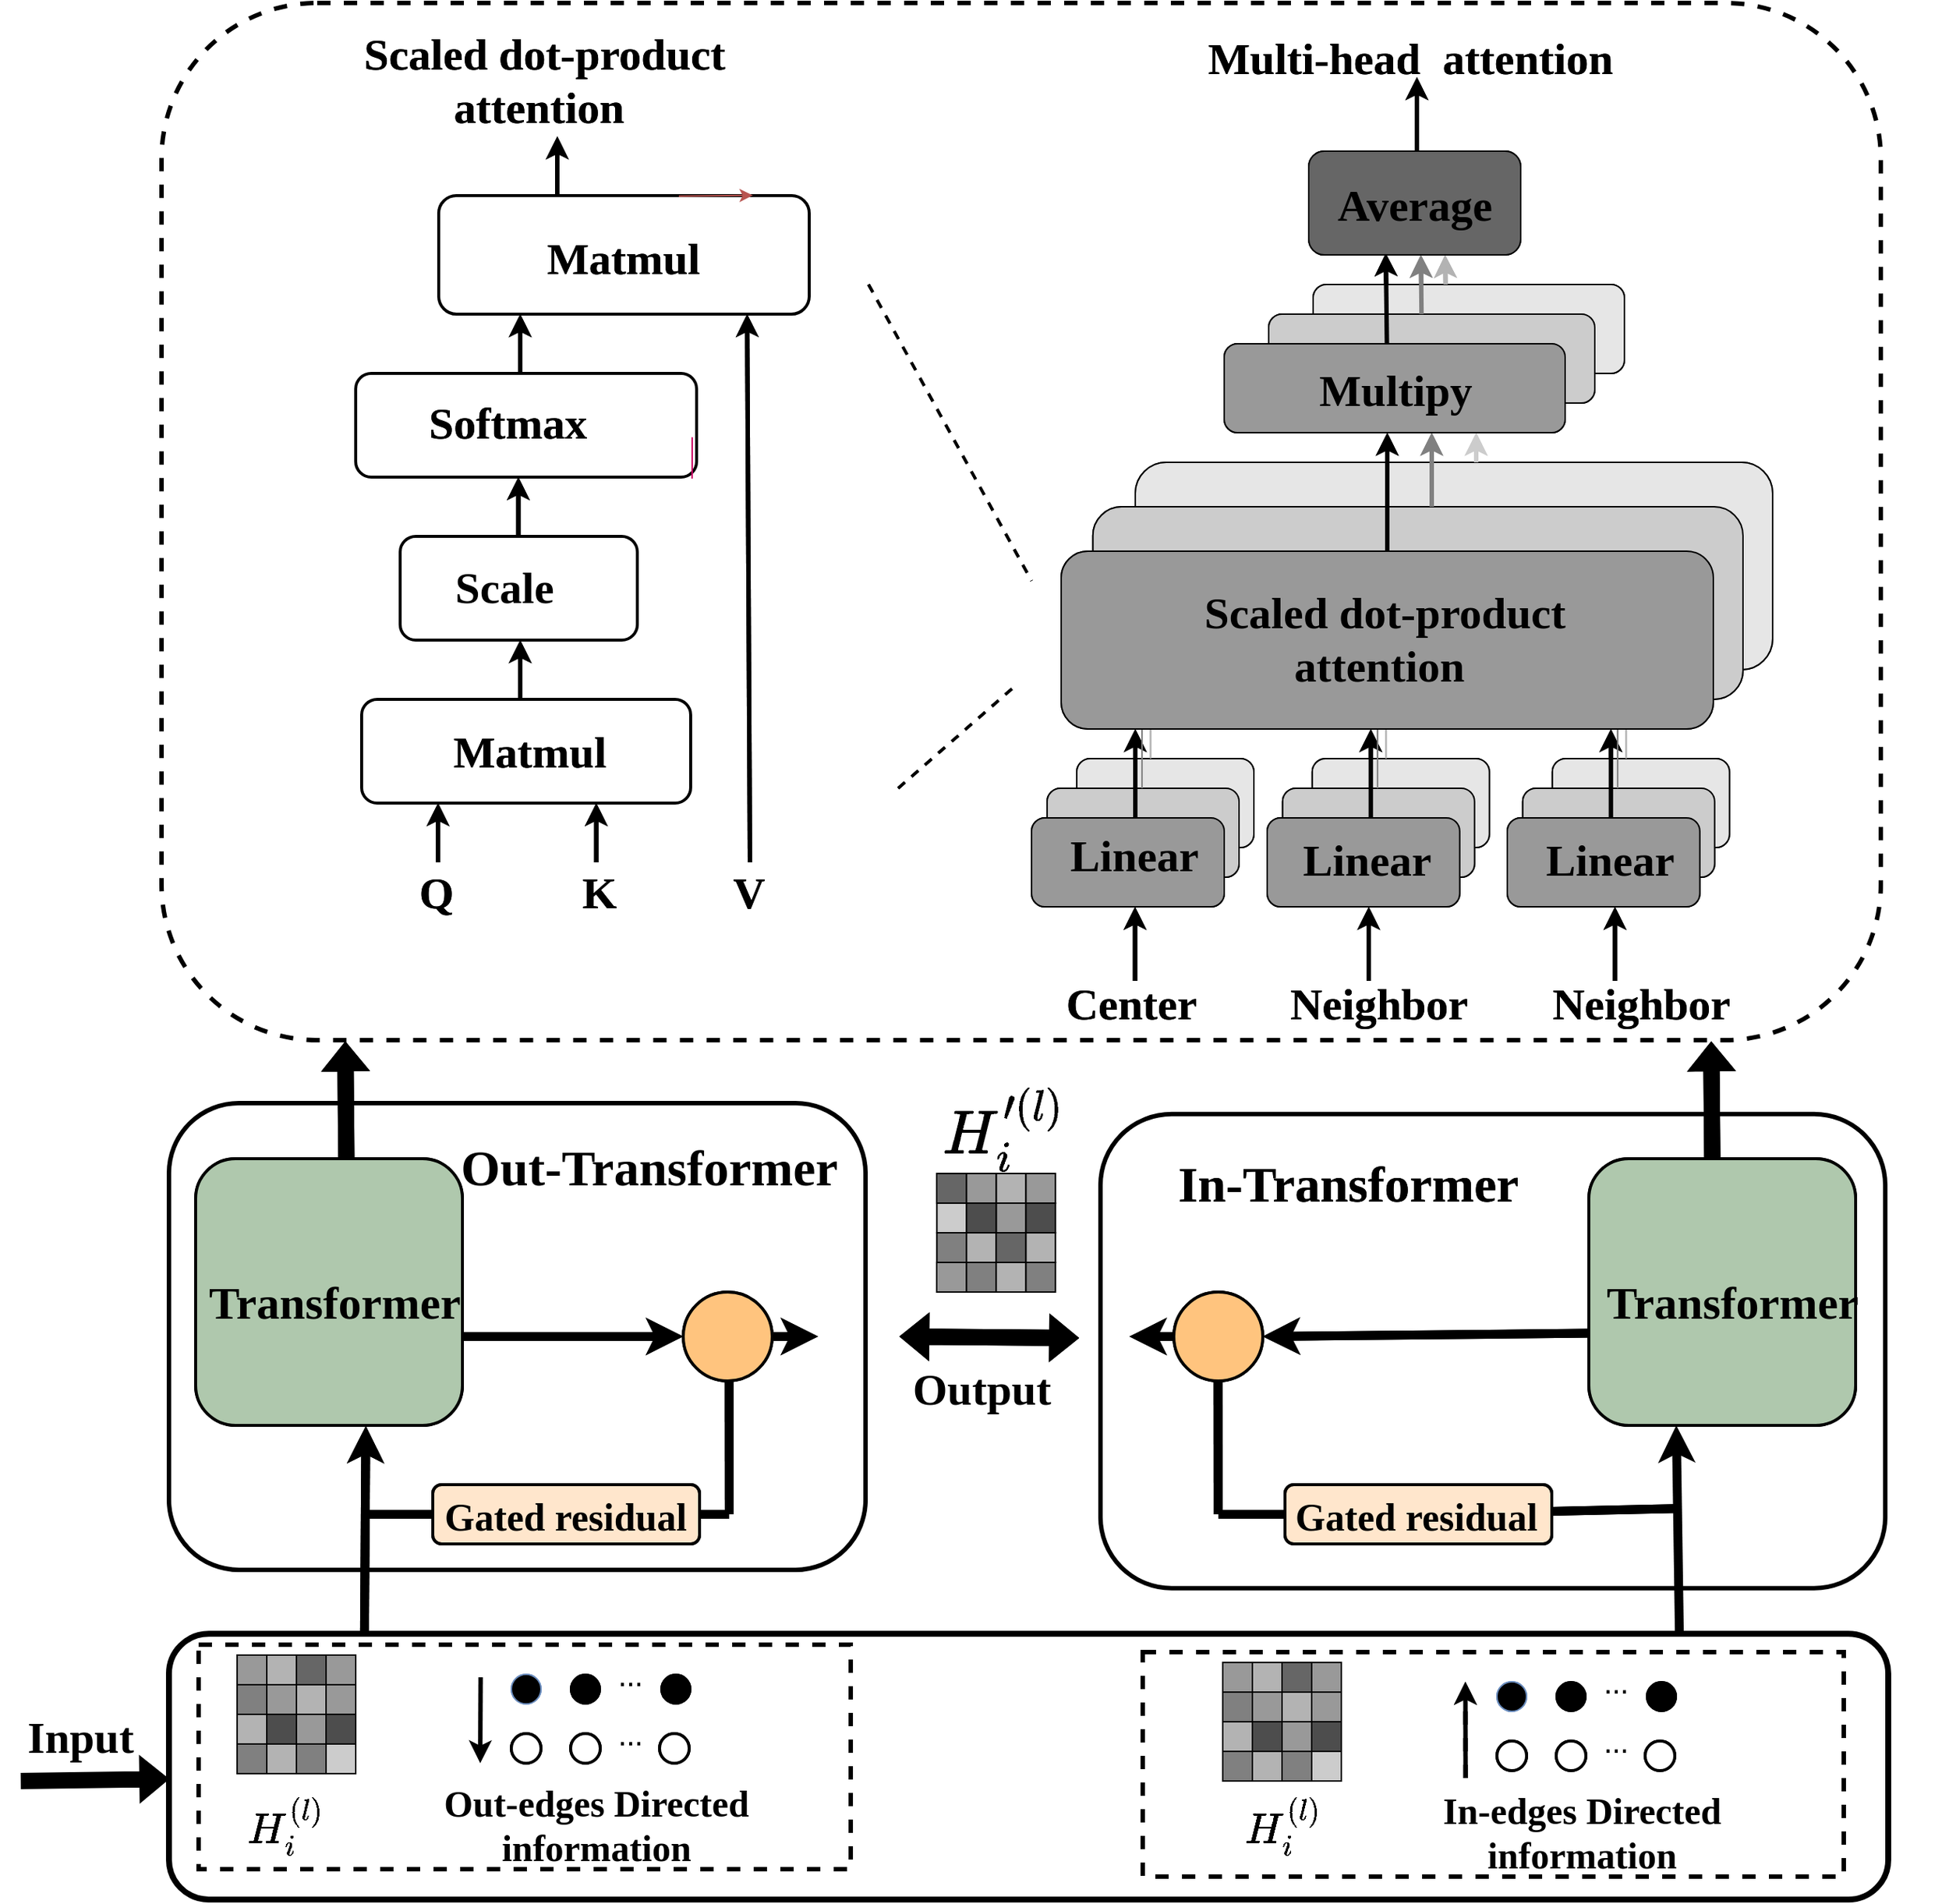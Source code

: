 <mxfile version="22.1.15" type="github">
  <diagram name="第 1 页" id="z5FB2ohUorix4h6KA-P7">
    <mxGraphModel dx="3478" dy="1769" grid="1" gridSize="10" guides="1" tooltips="1" connect="1" arrows="1" fold="1" page="1" pageScale="1" pageWidth="291" pageHeight="413" math="1" shadow="0">
      <root>
        <mxCell id="0" />
        <mxCell id="1" parent="0" />
        <mxCell id="8e11pD8jJe_MEH7ZMqU3-998" value="&lt;font style=&quot;font-size: 35px;&quot;&gt;$$H_{i }^{\prime(l)}$$&lt;/font&gt;" style="text;html=1;align=center;verticalAlign=middle;resizable=0;points=[];autosize=1;strokeColor=none;fillColor=none;" vertex="1" parent="1">
          <mxGeometry x="425.18" y="800" width="360" height="60" as="geometry" />
        </mxCell>
        <mxCell id="8e11pD8jJe_MEH7ZMqU3-999" value="" style="rounded=1;whiteSpace=wrap;html=1;fillColor=#d5e8d4;strokeColor=#000000;strokeWidth=2;" vertex="1" parent="1">
          <mxGeometry x="60" y="850" width="180" height="180" as="geometry" />
        </mxCell>
        <mxCell id="8e11pD8jJe_MEH7ZMqU3-1000" value="" style="endArrow=classic;html=1;rounded=0;fillColor=#000000;strokeWidth=6;entryX=0.638;entryY=1.002;entryDx=0;entryDy=0;entryPerimeter=0;exitX=0.096;exitY=0;exitDx=0;exitDy=0;exitPerimeter=0;" edge="1" target="8e11pD8jJe_MEH7ZMqU3-999" parent="1">
          <mxGeometry width="50" height="50" relative="1" as="geometry">
            <mxPoint x="173.936" y="1170" as="sourcePoint" />
            <mxPoint x="176.44" y="1029.58" as="targetPoint" />
          </mxGeometry>
        </mxCell>
        <mxCell id="8e11pD8jJe_MEH7ZMqU3-1001" value="" style="shape=flexArrow;endArrow=classic;startArrow=classic;html=1;rounded=0;fillColor=#000000;" edge="1" parent="1">
          <mxGeometry width="100" height="100" relative="1" as="geometry">
            <mxPoint x="535.04" y="970" as="sourcePoint" />
            <mxPoint x="655.86" y="971.05" as="targetPoint" />
          </mxGeometry>
        </mxCell>
        <mxCell id="8e11pD8jJe_MEH7ZMqU3-1002" value="" style="ellipse;whiteSpace=wrap;html=1;aspect=fixed;fillColor=#e1d5e7;strokeColor=#000000;strokeWidth=2;" vertex="1" parent="1">
          <mxGeometry x="389" y="940" width="60" height="60" as="geometry" />
        </mxCell>
        <mxCell id="8e11pD8jJe_MEH7ZMqU3-1003" value="" style="endArrow=classic;html=1;rounded=0;fillColor=#000000;strokeWidth=6;entryX=0;entryY=0.5;entryDx=0;entryDy=0;" edge="1" target="8e11pD8jJe_MEH7ZMqU3-1002" parent="1">
          <mxGeometry width="50" height="50" relative="1" as="geometry">
            <mxPoint x="240" y="970" as="sourcePoint" />
            <mxPoint x="250.12" y="880" as="targetPoint" />
          </mxGeometry>
        </mxCell>
        <mxCell id="8e11pD8jJe_MEH7ZMqU3-1004" value="" style="endArrow=none;html=1;rounded=0;strokeWidth=6;" edge="1" source="8e11pD8jJe_MEH7ZMqU3-1007" parent="1">
          <mxGeometry width="50" height="50" relative="1" as="geometry">
            <mxPoint x="174.41" y="1090" as="sourcePoint" />
            <mxPoint x="420" y="1090" as="targetPoint" />
          </mxGeometry>
        </mxCell>
        <mxCell id="8e11pD8jJe_MEH7ZMqU3-1005" value="" style="endArrow=none;html=1;rounded=0;strokeWidth=6;" edge="1" parent="1">
          <mxGeometry width="50" height="50" relative="1" as="geometry">
            <mxPoint x="420" y="1090" as="sourcePoint" />
            <mxPoint x="419.89" y="1000" as="targetPoint" />
          </mxGeometry>
        </mxCell>
        <mxCell id="8e11pD8jJe_MEH7ZMqU3-1006" value="" style="endArrow=none;html=1;rounded=0;strokeWidth=6;" edge="1" target="8e11pD8jJe_MEH7ZMqU3-1007" parent="1">
          <mxGeometry width="50" height="50" relative="1" as="geometry">
            <mxPoint x="174.41" y="1090" as="sourcePoint" />
            <mxPoint x="420" y="1090" as="targetPoint" />
          </mxGeometry>
        </mxCell>
        <mxCell id="8e11pD8jJe_MEH7ZMqU3-1007" value="" style="rounded=1;whiteSpace=wrap;html=1;strokeWidth=2;fillColor=#ffe6cc;strokeColor=#000000;" vertex="1" parent="1">
          <mxGeometry x="220" y="1070" width="180" height="40" as="geometry" />
        </mxCell>
        <mxCell id="8e11pD8jJe_MEH7ZMqU3-1008" value="" style="endArrow=classic;html=1;rounded=0;fillColor=#000000;strokeWidth=6;" edge="1" parent="1">
          <mxGeometry width="50" height="50" relative="1" as="geometry">
            <mxPoint x="450" y="970" as="sourcePoint" />
            <mxPoint x="480" y="970" as="targetPoint" />
          </mxGeometry>
        </mxCell>
        <mxCell id="8e11pD8jJe_MEH7ZMqU3-1009" value="" style="rounded=1;whiteSpace=wrap;html=1;fillColor=none;strokeWidth=3;" vertex="1" parent="1">
          <mxGeometry x="670.5" y="819.86" width="529.5" height="320" as="geometry" />
        </mxCell>
        <mxCell id="8e11pD8jJe_MEH7ZMqU3-1010" value="" style="rounded=1;whiteSpace=wrap;html=1;fillColor=#d5e8d4;strokeColor=#000000;strokeWidth=2;" vertex="1" parent="1">
          <mxGeometry x="1000" y="850" width="180" height="180" as="geometry" />
        </mxCell>
        <mxCell id="8e11pD8jJe_MEH7ZMqU3-1011" value="" style="ellipse;whiteSpace=wrap;html=1;aspect=fixed;fillColor=#e1d5e7;strokeColor=#000000;strokeWidth=2;" vertex="1" parent="1">
          <mxGeometry x="720.0" y="940" width="60" height="60" as="geometry" />
        </mxCell>
        <mxCell id="8e11pD8jJe_MEH7ZMqU3-1012" value="" style="endArrow=classic;html=1;rounded=0;fillColor=#000000;strokeWidth=6;entryX=0;entryY=0.5;entryDx=0;entryDy=0;exitX=-0.01;exitY=0.641;exitDx=0;exitDy=0;exitPerimeter=0;" edge="1" parent="1">
          <mxGeometry width="50" height="50" relative="1" as="geometry">
            <mxPoint x="1000.51" y="967.784" as="sourcePoint" />
            <mxPoint x="780.0" y="970" as="targetPoint" />
          </mxGeometry>
        </mxCell>
        <mxCell id="8e11pD8jJe_MEH7ZMqU3-1013" value="" style="endArrow=none;html=1;rounded=0;strokeWidth=6;" edge="1" parent="1">
          <mxGeometry width="50" height="50" relative="1" as="geometry">
            <mxPoint x="749.92" y="1090" as="sourcePoint" />
            <mxPoint x="749.81" y="1000" as="targetPoint" />
          </mxGeometry>
        </mxCell>
        <mxCell id="8e11pD8jJe_MEH7ZMqU3-1014" value="" style="endArrow=classic;html=1;rounded=0;fillColor=#000000;strokeWidth=6;exitX=0.843;exitY=0.001;exitDx=0;exitDy=0;exitPerimeter=0;" edge="1" parent="1">
          <mxGeometry width="50" height="50" relative="1" as="geometry">
            <mxPoint x="1061.07" y="1170.0" as="sourcePoint" />
            <mxPoint x="1059" y="1030" as="targetPoint" />
          </mxGeometry>
        </mxCell>
        <mxCell id="8e11pD8jJe_MEH7ZMqU3-1015" value="" style="endArrow=classic;html=1;rounded=0;strokeWidth=6;" edge="1" parent="1">
          <mxGeometry width="50" height="50" relative="1" as="geometry">
            <mxPoint x="720" y="970" as="sourcePoint" />
            <mxPoint x="690" y="970" as="targetPoint" />
          </mxGeometry>
        </mxCell>
        <mxCell id="8e11pD8jJe_MEH7ZMqU3-1016" value="" style="endArrow=none;html=1;rounded=0;strokeWidth=6;" edge="1" source="8e11pD8jJe_MEH7ZMqU3-1018" parent="1">
          <mxGeometry width="50" height="50" relative="1" as="geometry">
            <mxPoint x="750" y="1090" as="sourcePoint" />
            <mxPoint x="1059" y="1086.1" as="targetPoint" />
          </mxGeometry>
        </mxCell>
        <mxCell id="8e11pD8jJe_MEH7ZMqU3-1017" value="" style="endArrow=none;html=1;rounded=0;strokeWidth=6;" edge="1" target="8e11pD8jJe_MEH7ZMqU3-1018" parent="1">
          <mxGeometry width="50" height="50" relative="1" as="geometry">
            <mxPoint x="750" y="1090" as="sourcePoint" />
            <mxPoint x="1059" y="1086.1" as="targetPoint" />
          </mxGeometry>
        </mxCell>
        <mxCell id="8e11pD8jJe_MEH7ZMqU3-1018" value="" style="rounded=1;whiteSpace=wrap;html=1;strokeWidth=2;fillColor=#ffe6cc;strokeColor=#000000;" vertex="1" parent="1">
          <mxGeometry x="795" y="1070" width="180" height="40" as="geometry" />
        </mxCell>
        <mxCell id="8e11pD8jJe_MEH7ZMqU3-1019" value="" style="whiteSpace=wrap;html=1;aspect=fixed;fillColor=#808080;strokeColor=none;" vertex="1" parent="1">
          <mxGeometry x="620.12" y="920" width="20" height="20" as="geometry" />
        </mxCell>
        <mxCell id="8e11pD8jJe_MEH7ZMqU3-1020" value="" style="whiteSpace=wrap;html=1;aspect=fixed;fillColor=#4D4D4D;strokeColor=none;" vertex="1" parent="1">
          <mxGeometry x="620.12" y="880" width="20" height="20" as="geometry" />
        </mxCell>
        <mxCell id="8e11pD8jJe_MEH7ZMqU3-1021" value="" style="whiteSpace=wrap;html=1;aspect=fixed;fillColor=#999999;strokeColor=none;" vertex="1" parent="1">
          <mxGeometry x="560" y="920" width="20" height="20" as="geometry" />
        </mxCell>
        <mxCell id="8e11pD8jJe_MEH7ZMqU3-1022" value="" style="whiteSpace=wrap;html=1;aspect=fixed;fillColor=#CCCCCC;strokeColor=none;" vertex="1" parent="1">
          <mxGeometry x="560.12" y="880" width="20" height="20" as="geometry" />
        </mxCell>
        <mxCell id="8e11pD8jJe_MEH7ZMqU3-1023" value="" style="whiteSpace=wrap;html=1;aspect=fixed;fillColor=#808080;strokeColor=none;" vertex="1" parent="1">
          <mxGeometry x="580.12" y="920" width="20" height="20" as="geometry" />
        </mxCell>
        <mxCell id="8e11pD8jJe_MEH7ZMqU3-1024" value="" style="whiteSpace=wrap;html=1;aspect=fixed;fillColor=#808080;strokeColor=none;" vertex="1" parent="1">
          <mxGeometry x="560.12" y="900" width="20" height="20" as="geometry" />
        </mxCell>
        <mxCell id="8e11pD8jJe_MEH7ZMqU3-1025" value="" style="whiteSpace=wrap;html=1;aspect=fixed;fillColor=#999999;strokeColor=none;" vertex="1" parent="1">
          <mxGeometry x="620.12" y="860" width="20" height="20" as="geometry" />
        </mxCell>
        <mxCell id="8e11pD8jJe_MEH7ZMqU3-1026" value="" style="whiteSpace=wrap;html=1;aspect=fixed;fillColor=#B3B3B3;strokeColor=none;" vertex="1" parent="1">
          <mxGeometry x="580.12" y="900" width="20" height="20" as="geometry" />
        </mxCell>
        <mxCell id="8e11pD8jJe_MEH7ZMqU3-1027" value="" style="whiteSpace=wrap;html=1;aspect=fixed;fillColor=#B3B3B3;strokeColor=none;" vertex="1" parent="1">
          <mxGeometry x="600.12" y="920" width="20" height="20" as="geometry" />
        </mxCell>
        <mxCell id="8e11pD8jJe_MEH7ZMqU3-1028" value="" style="whiteSpace=wrap;html=1;aspect=fixed;fillColor=#B3B3B3;strokeColor=none;" vertex="1" parent="1">
          <mxGeometry x="620.12" y="900" width="20" height="20" as="geometry" />
        </mxCell>
        <mxCell id="8e11pD8jJe_MEH7ZMqU3-1029" value="" style="whiteSpace=wrap;html=1;aspect=fixed;fillColor=#666666;strokeColor=none;" vertex="1" parent="1">
          <mxGeometry x="600.12" y="900" width="20" height="20" as="geometry" />
        </mxCell>
        <mxCell id="8e11pD8jJe_MEH7ZMqU3-1030" value="" style="whiteSpace=wrap;html=1;aspect=fixed;fillColor=#999999;strokeColor=none;" vertex="1" parent="1">
          <mxGeometry x="600.12" y="880" width="20" height="20" as="geometry" />
        </mxCell>
        <mxCell id="8e11pD8jJe_MEH7ZMqU3-1031" value="" style="whiteSpace=wrap;html=1;aspect=fixed;fillColor=#B3B3B3;strokeColor=none;" vertex="1" parent="1">
          <mxGeometry x="600.12" y="860" width="20" height="20" as="geometry" />
        </mxCell>
        <mxCell id="8e11pD8jJe_MEH7ZMqU3-1032" value="" style="whiteSpace=wrap;html=1;aspect=fixed;fillColor=#4D4D4D;strokeColor=none;" vertex="1" parent="1">
          <mxGeometry x="580.12" y="880" width="20" height="20" as="geometry" />
        </mxCell>
        <mxCell id="8e11pD8jJe_MEH7ZMqU3-1033" value="" style="whiteSpace=wrap;html=1;aspect=fixed;fillColor=#999999;strokeColor=none;" vertex="1" parent="1">
          <mxGeometry x="580.12" y="860" width="20" height="20" as="geometry" />
        </mxCell>
        <mxCell id="8e11pD8jJe_MEH7ZMqU3-1034" value="" style="whiteSpace=wrap;html=1;aspect=fixed;fillColor=#666666;strokeColor=none;" vertex="1" parent="1">
          <mxGeometry x="560" y="860" width="20" height="20" as="geometry" />
        </mxCell>
        <mxCell id="8e11pD8jJe_MEH7ZMqU3-1035" value="&lt;div style=&quot;line-height: 0%;&quot;&gt;&lt;br&gt;&lt;/div&gt;" style="text;html=1;align=right;verticalAlign=middle;resizable=0;points=[];autosize=1;strokeColor=none;fillColor=none;" vertex="1" parent="1">
          <mxGeometry x="237" y="1285" width="20" height="10" as="geometry" />
        </mxCell>
        <mxCell id="8e11pD8jJe_MEH7ZMqU3-1036" value="&lt;font style=&quot;font-size: 25px;&quot; face=&quot;Times New Roman&quot;&gt;&lt;b&gt;In-edges Directed &lt;br&gt;information&lt;/b&gt;&lt;/font&gt;" style="text;html=1;align=center;verticalAlign=middle;resizable=0;points=[];autosize=1;strokeColor=none;fillColor=none;" vertex="1" parent="1">
          <mxGeometry x="889.88" y="1270" width="210" height="70" as="geometry" />
        </mxCell>
        <mxCell id="8e11pD8jJe_MEH7ZMqU3-1037" value="" style="ellipse;whiteSpace=wrap;html=1;aspect=fixed;fillColor=#000000;strokeColor=#6c8ebf;rounded=1;shadow=0;" vertex="1" parent="1">
          <mxGeometry x="938" y="1203" width="20" height="20" as="geometry" />
        </mxCell>
        <mxCell id="8e11pD8jJe_MEH7ZMqU3-1038" value="&lt;font style=&quot;font-size: 20px;&quot;&gt;...&lt;/font&gt;" style="text;html=1;align=center;verticalAlign=middle;resizable=0;points=[];autosize=1;strokeColor=none;fillColor=none;" vertex="1" parent="1">
          <mxGeometry x="998" y="1183" width="40" height="40" as="geometry" />
        </mxCell>
        <mxCell id="8e11pD8jJe_MEH7ZMqU3-1039" value="" style="ellipse;whiteSpace=wrap;html=1;aspect=fixed;fillColor=#000000;strokeColor=#000000;rounded=1;shadow=0;" vertex="1" parent="1">
          <mxGeometry x="978" y="1203" width="20" height="20" as="geometry" />
        </mxCell>
        <mxCell id="8e11pD8jJe_MEH7ZMqU3-1040" value="" style="ellipse;whiteSpace=wrap;html=1;aspect=fixed;rounded=1;shadow=0;strokeWidth=2;" vertex="1" parent="1">
          <mxGeometry x="938" y="1243" width="20" height="20" as="geometry" />
        </mxCell>
        <mxCell id="8e11pD8jJe_MEH7ZMqU3-1041" value="" style="ellipse;whiteSpace=wrap;html=1;aspect=fixed;rounded=1;shadow=0;strokeWidth=2;" vertex="1" parent="1">
          <mxGeometry x="978" y="1243" width="20" height="20" as="geometry" />
        </mxCell>
        <mxCell id="8e11pD8jJe_MEH7ZMqU3-1042" value="" style="ellipse;whiteSpace=wrap;html=1;aspect=fixed;fillColor=#000000;strokeColor=#000000;rounded=1;shadow=0;" vertex="1" parent="1">
          <mxGeometry x="1039" y="1203" width="20" height="20" as="geometry" />
        </mxCell>
        <mxCell id="8e11pD8jJe_MEH7ZMqU3-1043" value="" style="ellipse;whiteSpace=wrap;html=1;aspect=fixed;rounded=1;shadow=0;strokeWidth=2;" vertex="1" parent="1">
          <mxGeometry x="1038" y="1243" width="20" height="20" as="geometry" />
        </mxCell>
        <mxCell id="8e11pD8jJe_MEH7ZMqU3-1044" value="&lt;font style=&quot;font-size: 20px;&quot;&gt;...&lt;/font&gt;" style="text;html=1;align=center;verticalAlign=middle;resizable=0;points=[];autosize=1;strokeColor=none;fillColor=none;" vertex="1" parent="1">
          <mxGeometry x="998" y="1223" width="40" height="40" as="geometry" />
        </mxCell>
        <mxCell id="8e11pD8jJe_MEH7ZMqU3-1045" value="" style="endArrow=classic;html=1;rounded=0;strokeWidth=3;dashed=1;" edge="1" parent="1">
          <mxGeometry width="50" height="50" relative="1" as="geometry">
            <mxPoint x="916.83" y="1268" as="sourcePoint" />
            <mxPoint x="916.71" y="1203" as="targetPoint" />
          </mxGeometry>
        </mxCell>
        <mxCell id="8e11pD8jJe_MEH7ZMqU3-1046" value="&lt;div style=&quot;line-height: 0%;&quot;&gt;&lt;font style=&quot;font-size: 28px;&quot; face=&quot;Times New Roman&quot;&gt;$$H_{i }^{(l)}$$&lt;/font&gt;&lt;br&gt;&lt;/div&gt;" style="text;html=1;align=right;verticalAlign=middle;resizable=0;points=[];autosize=1;strokeColor=none;fillColor=none;" vertex="1" parent="1">
          <mxGeometry x="600.5" y="1295" width="220" height="20" as="geometry" />
        </mxCell>
        <mxCell id="8e11pD8jJe_MEH7ZMqU3-1047" value="&lt;font size=&quot;1&quot; style=&quot;&quot; face=&quot;Times New Roman&quot;&gt;&lt;b style=&quot;font-size: 34px;&quot;&gt;Out-Transformer&lt;/b&gt;&lt;/font&gt;" style="text;whiteSpace=wrap;html=1;" vertex="1" parent="1">
          <mxGeometry x="237" y="830" width="270" height="36" as="geometry" />
        </mxCell>
        <mxCell id="8e11pD8jJe_MEH7ZMqU3-1048" value="&lt;font size=&quot;1&quot; style=&quot;&quot; face=&quot;Times New Roman&quot;&gt;&lt;b style=&quot;font-size: 34px;&quot;&gt;In-Transformer&lt;/b&gt;&lt;/font&gt;" style="text;whiteSpace=wrap;html=1;" vertex="1" parent="1">
          <mxGeometry x="720.59" y="841" width="232" height="36" as="geometry" />
        </mxCell>
        <mxCell id="8e11pD8jJe_MEH7ZMqU3-1049" value="&lt;font size=&quot;1&quot; style=&quot;&quot; face=&quot;Times New Roman&quot;&gt;&lt;b style=&quot;font-size: 31px;&quot;&gt;Transformer&lt;/b&gt;&lt;/font&gt;" style="text;whiteSpace=wrap;html=1;" vertex="1" parent="1">
          <mxGeometry x="1010" y="922" width="232" height="36" as="geometry" />
        </mxCell>
        <mxCell id="8e11pD8jJe_MEH7ZMqU3-1050" value="&lt;font size=&quot;1&quot; style=&quot;&quot; face=&quot;Times New Roman&quot;&gt;&lt;b style=&quot;font-size: 31px;&quot;&gt;Transformer&lt;/b&gt;&lt;/font&gt;" style="text;whiteSpace=wrap;html=1;" vertex="1" parent="1">
          <mxGeometry x="67.18" y="922" width="232" height="36" as="geometry" />
        </mxCell>
        <mxCell id="8e11pD8jJe_MEH7ZMqU3-1051" value="" style="shape=flexArrow;endArrow=classic;html=1;rounded=0;fillColor=#000000;strokeColor=#000000;exitX=0.565;exitY=-0.006;exitDx=0;exitDy=0;exitPerimeter=0;" edge="1" parent="1">
          <mxGeometry width="50" height="50" relative="1" as="geometry">
            <mxPoint x="161.7" y="850.0" as="sourcePoint" />
            <mxPoint x="161" y="771.08" as="targetPoint" />
          </mxGeometry>
        </mxCell>
        <mxCell id="8e11pD8jJe_MEH7ZMqU3-1052" value="" style="shape=flexArrow;endArrow=classic;html=1;rounded=0;fillColor=#000000;strokeColor=#000000;exitX=0.565;exitY=-0.006;exitDx=0;exitDy=0;exitPerimeter=0;" edge="1" parent="1">
          <mxGeometry width="50" height="50" relative="1" as="geometry">
            <mxPoint x="1083.29" y="850" as="sourcePoint" />
            <mxPoint x="1082.59" y="771.08" as="targetPoint" />
          </mxGeometry>
        </mxCell>
        <mxCell id="8e11pD8jJe_MEH7ZMqU3-1053" value="&lt;font size=&quot;1&quot; face=&quot;Times New Roman&quot;&gt;&lt;b style=&quot;font-size: 26px;&quot;&gt;Gated residual&lt;/b&gt;&lt;/font&gt;" style="text;whiteSpace=wrap;html=1;" vertex="1" parent="1">
          <mxGeometry x="226" y="1070" width="214" height="36" as="geometry" />
        </mxCell>
        <mxCell id="8e11pD8jJe_MEH7ZMqU3-1054" value="&lt;font size=&quot;1&quot; face=&quot;Times New Roman&quot;&gt;&lt;b style=&quot;font-size: 26px;&quot;&gt;Gated residual&lt;/b&gt;&lt;/font&gt;" style="text;whiteSpace=wrap;html=1;" vertex="1" parent="1">
          <mxGeometry x="800" y="1070" width="182" height="36" as="geometry" />
        </mxCell>
        <mxCell id="8e11pD8jJe_MEH7ZMqU3-1055" value="&lt;font style=&quot;font-size: 35px;&quot;&gt;$$H_{i }^{\prime(l)}$$&lt;/font&gt;" style="text;html=1;align=center;verticalAlign=middle;resizable=0;points=[];autosize=1;strokeColor=none;fillColor=none;" vertex="1" parent="1">
          <mxGeometry x="425.18" y="800" width="360" height="60" as="geometry" />
        </mxCell>
        <mxCell id="8e11pD8jJe_MEH7ZMqU3-1056" value="" style="rounded=1;whiteSpace=wrap;html=1;fillColor=none;strokeWidth=3;" vertex="1" parent="1">
          <mxGeometry x="42" y="812.5" width="470" height="315" as="geometry" />
        </mxCell>
        <mxCell id="8e11pD8jJe_MEH7ZMqU3-1057" value="" style="rounded=1;whiteSpace=wrap;html=1;fillColor=none;strokeColor=default;strokeWidth=4;" vertex="1" parent="1">
          <mxGeometry x="42" y="1170.63" width="1160" height="179.37" as="geometry" />
        </mxCell>
        <mxCell id="8e11pD8jJe_MEH7ZMqU3-1058" value="" style="rounded=0;whiteSpace=wrap;html=1;fillColor=none;dashed=1;strokeWidth=3;" vertex="1" parent="1">
          <mxGeometry x="699" y="1183" width="473" height="151.5" as="geometry" />
        </mxCell>
        <mxCell id="8e11pD8jJe_MEH7ZMqU3-1059" value="" style="rounded=1;whiteSpace=wrap;html=1;fillColor=#AFC8AD;strokeColor=#000000;strokeWidth=2;" vertex="1" parent="1">
          <mxGeometry x="60" y="850" width="180" height="180" as="geometry" />
        </mxCell>
        <mxCell id="8e11pD8jJe_MEH7ZMqU3-1060" value="" style="endArrow=classic;html=1;rounded=0;fillColor=#000000;strokeWidth=6;entryX=0.638;entryY=1.002;entryDx=0;entryDy=0;entryPerimeter=0;exitX=0.096;exitY=0;exitDx=0;exitDy=0;exitPerimeter=0;" edge="1" target="8e11pD8jJe_MEH7ZMqU3-1059" parent="1">
          <mxGeometry width="50" height="50" relative="1" as="geometry">
            <mxPoint x="173.936" y="1170" as="sourcePoint" />
            <mxPoint x="176.44" y="1029.58" as="targetPoint" />
          </mxGeometry>
        </mxCell>
        <mxCell id="8e11pD8jJe_MEH7ZMqU3-1061" value="" style="shape=flexArrow;endArrow=classic;startArrow=classic;html=1;rounded=0;fillColor=#000000;" edge="1" parent="1">
          <mxGeometry width="100" height="100" relative="1" as="geometry">
            <mxPoint x="535.04" y="970" as="sourcePoint" />
            <mxPoint x="655.86" y="971.05" as="targetPoint" />
          </mxGeometry>
        </mxCell>
        <mxCell id="8e11pD8jJe_MEH7ZMqU3-1062" value="" style="ellipse;whiteSpace=wrap;html=1;aspect=fixed;fillColor=#FFC47E;strokeColor=#000000;strokeWidth=2;" vertex="1" parent="1">
          <mxGeometry x="389" y="940" width="60" height="60" as="geometry" />
        </mxCell>
        <mxCell id="8e11pD8jJe_MEH7ZMqU3-1063" value="" style="endArrow=classic;html=1;rounded=0;fillColor=#000000;strokeWidth=6;entryX=0;entryY=0.5;entryDx=0;entryDy=0;" edge="1" target="8e11pD8jJe_MEH7ZMqU3-1062" parent="1">
          <mxGeometry width="50" height="50" relative="1" as="geometry">
            <mxPoint x="240" y="970" as="sourcePoint" />
            <mxPoint x="250.12" y="880" as="targetPoint" />
          </mxGeometry>
        </mxCell>
        <mxCell id="8e11pD8jJe_MEH7ZMqU3-1064" value="" style="endArrow=none;html=1;rounded=0;strokeWidth=6;" edge="1" source="8e11pD8jJe_MEH7ZMqU3-1067" parent="1">
          <mxGeometry width="50" height="50" relative="1" as="geometry">
            <mxPoint x="174.41" y="1090" as="sourcePoint" />
            <mxPoint x="420" y="1090" as="targetPoint" />
          </mxGeometry>
        </mxCell>
        <mxCell id="8e11pD8jJe_MEH7ZMqU3-1065" value="" style="endArrow=none;html=1;rounded=0;strokeWidth=6;" edge="1" parent="1">
          <mxGeometry width="50" height="50" relative="1" as="geometry">
            <mxPoint x="420" y="1090" as="sourcePoint" />
            <mxPoint x="419.89" y="1000" as="targetPoint" />
          </mxGeometry>
        </mxCell>
        <mxCell id="8e11pD8jJe_MEH7ZMqU3-1066" value="" style="endArrow=none;html=1;rounded=0;strokeWidth=6;" edge="1" target="8e11pD8jJe_MEH7ZMqU3-1067" parent="1">
          <mxGeometry width="50" height="50" relative="1" as="geometry">
            <mxPoint x="174.41" y="1090" as="sourcePoint" />
            <mxPoint x="420" y="1090" as="targetPoint" />
          </mxGeometry>
        </mxCell>
        <mxCell id="8e11pD8jJe_MEH7ZMqU3-1067" value="" style="rounded=1;whiteSpace=wrap;html=1;strokeWidth=2;fillColor=#ffe6cc;strokeColor=#000000;" vertex="1" parent="1">
          <mxGeometry x="220" y="1070" width="180" height="40" as="geometry" />
        </mxCell>
        <mxCell id="8e11pD8jJe_MEH7ZMqU3-1068" value="" style="endArrow=classic;html=1;rounded=0;fillColor=#000000;strokeWidth=6;" edge="1" parent="1">
          <mxGeometry width="50" height="50" relative="1" as="geometry">
            <mxPoint x="450" y="970" as="sourcePoint" />
            <mxPoint x="480" y="970" as="targetPoint" />
          </mxGeometry>
        </mxCell>
        <mxCell id="8e11pD8jJe_MEH7ZMqU3-1069" value="" style="rounded=1;whiteSpace=wrap;html=1;fillColor=#AFC8AD;strokeColor=#000000;strokeWidth=2;" vertex="1" parent="1">
          <mxGeometry x="1000" y="850" width="180" height="180" as="geometry" />
        </mxCell>
        <mxCell id="8e11pD8jJe_MEH7ZMqU3-1070" value="" style="ellipse;whiteSpace=wrap;html=1;aspect=fixed;fillColor=#FFC47E;strokeColor=#000000;strokeWidth=2;" vertex="1" parent="1">
          <mxGeometry x="720.0" y="940" width="60" height="60" as="geometry" />
        </mxCell>
        <mxCell id="8e11pD8jJe_MEH7ZMqU3-1071" value="" style="endArrow=classic;html=1;rounded=0;fillColor=#000000;strokeWidth=6;entryX=0;entryY=0.5;entryDx=0;entryDy=0;exitX=-0.01;exitY=0.641;exitDx=0;exitDy=0;exitPerimeter=0;" edge="1" parent="1">
          <mxGeometry width="50" height="50" relative="1" as="geometry">
            <mxPoint x="1000.51" y="967.784" as="sourcePoint" />
            <mxPoint x="780.0" y="970" as="targetPoint" />
          </mxGeometry>
        </mxCell>
        <mxCell id="8e11pD8jJe_MEH7ZMqU3-1072" value="" style="endArrow=none;html=1;rounded=0;strokeWidth=6;" edge="1" parent="1">
          <mxGeometry width="50" height="50" relative="1" as="geometry">
            <mxPoint x="749.92" y="1090" as="sourcePoint" />
            <mxPoint x="749.81" y="1000" as="targetPoint" />
          </mxGeometry>
        </mxCell>
        <mxCell id="8e11pD8jJe_MEH7ZMqU3-1073" value="" style="endArrow=classic;html=1;rounded=0;strokeWidth=6;" edge="1" parent="1">
          <mxGeometry width="50" height="50" relative="1" as="geometry">
            <mxPoint x="720" y="970" as="sourcePoint" />
            <mxPoint x="690" y="970" as="targetPoint" />
          </mxGeometry>
        </mxCell>
        <mxCell id="8e11pD8jJe_MEH7ZMqU3-1074" value="" style="endArrow=none;html=1;rounded=0;strokeWidth=6;" edge="1" source="8e11pD8jJe_MEH7ZMqU3-1076" parent="1">
          <mxGeometry width="50" height="50" relative="1" as="geometry">
            <mxPoint x="750" y="1090" as="sourcePoint" />
            <mxPoint x="1059" y="1086.1" as="targetPoint" />
          </mxGeometry>
        </mxCell>
        <mxCell id="8e11pD8jJe_MEH7ZMqU3-1075" value="" style="endArrow=none;html=1;rounded=0;strokeWidth=6;" edge="1" target="8e11pD8jJe_MEH7ZMqU3-1076" parent="1">
          <mxGeometry width="50" height="50" relative="1" as="geometry">
            <mxPoint x="750" y="1090" as="sourcePoint" />
            <mxPoint x="1059" y="1086.1" as="targetPoint" />
          </mxGeometry>
        </mxCell>
        <mxCell id="8e11pD8jJe_MEH7ZMqU3-1076" value="" style="rounded=1;whiteSpace=wrap;html=1;strokeWidth=2;fillColor=#ffe6cc;strokeColor=#000000;" vertex="1" parent="1">
          <mxGeometry x="795" y="1070" width="180" height="40" as="geometry" />
        </mxCell>
        <mxCell id="8e11pD8jJe_MEH7ZMqU3-1077" value="" style="whiteSpace=wrap;html=1;aspect=fixed;fillColor=#808080;strokeColor=default;" vertex="1" parent="1">
          <mxGeometry x="620.12" y="920" width="20" height="20" as="geometry" />
        </mxCell>
        <mxCell id="8e11pD8jJe_MEH7ZMqU3-1078" value="" style="whiteSpace=wrap;html=1;aspect=fixed;fillColor=#4D4D4D;strokeColor=default;" vertex="1" parent="1">
          <mxGeometry x="620.12" y="880" width="20" height="20" as="geometry" />
        </mxCell>
        <mxCell id="8e11pD8jJe_MEH7ZMqU3-1079" value="" style="whiteSpace=wrap;html=1;aspect=fixed;fillColor=#999999;strokeColor=default;" vertex="1" parent="1">
          <mxGeometry x="560" y="920" width="20" height="20" as="geometry" />
        </mxCell>
        <mxCell id="8e11pD8jJe_MEH7ZMqU3-1080" value="" style="whiteSpace=wrap;html=1;aspect=fixed;fillColor=#CCCCCC;strokeColor=default;" vertex="1" parent="1">
          <mxGeometry x="560.12" y="880" width="20" height="20" as="geometry" />
        </mxCell>
        <mxCell id="8e11pD8jJe_MEH7ZMqU3-1081" value="" style="whiteSpace=wrap;html=1;aspect=fixed;fillColor=#808080;strokeColor=default;" vertex="1" parent="1">
          <mxGeometry x="580.12" y="920" width="20" height="20" as="geometry" />
        </mxCell>
        <mxCell id="8e11pD8jJe_MEH7ZMqU3-1082" value="" style="whiteSpace=wrap;html=1;aspect=fixed;fillColor=#808080;strokeColor=default;" vertex="1" parent="1">
          <mxGeometry x="560.12" y="900" width="20" height="20" as="geometry" />
        </mxCell>
        <mxCell id="8e11pD8jJe_MEH7ZMqU3-1083" value="" style="whiteSpace=wrap;html=1;aspect=fixed;fillColor=#999999;strokeColor=default;" vertex="1" parent="1">
          <mxGeometry x="620.12" y="860" width="20" height="20" as="geometry" />
        </mxCell>
        <mxCell id="8e11pD8jJe_MEH7ZMqU3-1084" value="" style="whiteSpace=wrap;html=1;aspect=fixed;fillColor=#B3B3B3;strokeColor=default;" vertex="1" parent="1">
          <mxGeometry x="580.12" y="900" width="20" height="20" as="geometry" />
        </mxCell>
        <mxCell id="8e11pD8jJe_MEH7ZMqU3-1085" value="" style="whiteSpace=wrap;html=1;aspect=fixed;fillColor=#B3B3B3;strokeColor=default;" vertex="1" parent="1">
          <mxGeometry x="600.12" y="920" width="20" height="20" as="geometry" />
        </mxCell>
        <mxCell id="8e11pD8jJe_MEH7ZMqU3-1086" value="" style="whiteSpace=wrap;html=1;aspect=fixed;fillColor=#B3B3B3;strokeColor=default;" vertex="1" parent="1">
          <mxGeometry x="620.12" y="900" width="20" height="20" as="geometry" />
        </mxCell>
        <mxCell id="8e11pD8jJe_MEH7ZMqU3-1087" value="" style="whiteSpace=wrap;html=1;aspect=fixed;fillColor=#666666;strokeColor=default;" vertex="1" parent="1">
          <mxGeometry x="600.12" y="900" width="20" height="20" as="geometry" />
        </mxCell>
        <mxCell id="8e11pD8jJe_MEH7ZMqU3-1088" value="" style="whiteSpace=wrap;html=1;aspect=fixed;fillColor=#999999;strokeColor=default;" vertex="1" parent="1">
          <mxGeometry x="600.12" y="880" width="20" height="20" as="geometry" />
        </mxCell>
        <mxCell id="8e11pD8jJe_MEH7ZMqU3-1089" value="" style="whiteSpace=wrap;html=1;aspect=fixed;fillColor=#B3B3B3;strokeColor=default;" vertex="1" parent="1">
          <mxGeometry x="600.12" y="860" width="20" height="20" as="geometry" />
        </mxCell>
        <mxCell id="8e11pD8jJe_MEH7ZMqU3-1090" value="" style="whiteSpace=wrap;html=1;aspect=fixed;fillColor=#4D4D4D;strokeColor=default;" vertex="1" parent="1">
          <mxGeometry x="580.12" y="880" width="20" height="20" as="geometry" />
        </mxCell>
        <mxCell id="8e11pD8jJe_MEH7ZMqU3-1091" value="" style="whiteSpace=wrap;html=1;aspect=fixed;fillColor=#999999;strokeColor=default;" vertex="1" parent="1">
          <mxGeometry x="580.12" y="860" width="20" height="20" as="geometry" />
        </mxCell>
        <mxCell id="8e11pD8jJe_MEH7ZMqU3-1092" value="" style="whiteSpace=wrap;html=1;aspect=fixed;fillColor=#666666;strokeColor=default;" vertex="1" parent="1">
          <mxGeometry x="560" y="860" width="20" height="20" as="geometry" />
        </mxCell>
        <mxCell id="8e11pD8jJe_MEH7ZMqU3-1093" value="&lt;font size=&quot;1&quot; face=&quot;Times New Roman&quot;&gt;&lt;b style=&quot;font-size: 30px;&quot;&gt;Input&lt;/b&gt;&lt;/font&gt;" style="text;html=1;align=center;verticalAlign=middle;resizable=0;points=[];autosize=1;strokeColor=none;fillColor=none;" vertex="1" parent="1">
          <mxGeometry x="-68.0" y="1215" width="100" height="50" as="geometry" />
        </mxCell>
        <mxCell id="8e11pD8jJe_MEH7ZMqU3-1094" value="" style="ellipse;whiteSpace=wrap;html=1;aspect=fixed;fillColor=#000000;strokeColor=#6c8ebf;rounded=1;shadow=0;" vertex="1" parent="1">
          <mxGeometry x="938" y="1203" width="20" height="20" as="geometry" />
        </mxCell>
        <mxCell id="8e11pD8jJe_MEH7ZMqU3-1095" value="&lt;font style=&quot;font-size: 20px;&quot;&gt;...&lt;/font&gt;" style="text;html=1;align=center;verticalAlign=middle;resizable=0;points=[];autosize=1;strokeColor=none;fillColor=none;" vertex="1" parent="1">
          <mxGeometry x="998" y="1183" width="40" height="40" as="geometry" />
        </mxCell>
        <mxCell id="8e11pD8jJe_MEH7ZMqU3-1096" value="" style="ellipse;whiteSpace=wrap;html=1;aspect=fixed;fillColor=#000000;strokeColor=#000000;rounded=1;shadow=0;" vertex="1" parent="1">
          <mxGeometry x="978" y="1203" width="20" height="20" as="geometry" />
        </mxCell>
        <mxCell id="8e11pD8jJe_MEH7ZMqU3-1097" value="" style="ellipse;whiteSpace=wrap;html=1;aspect=fixed;rounded=1;shadow=0;strokeWidth=2;" vertex="1" parent="1">
          <mxGeometry x="938" y="1243" width="20" height="20" as="geometry" />
        </mxCell>
        <mxCell id="8e11pD8jJe_MEH7ZMqU3-1098" value="" style="ellipse;whiteSpace=wrap;html=1;aspect=fixed;rounded=1;shadow=0;strokeWidth=2;" vertex="1" parent="1">
          <mxGeometry x="978" y="1243" width="20" height="20" as="geometry" />
        </mxCell>
        <mxCell id="8e11pD8jJe_MEH7ZMqU3-1099" value="" style="ellipse;whiteSpace=wrap;html=1;aspect=fixed;fillColor=#000000;strokeColor=#000000;rounded=1;shadow=0;" vertex="1" parent="1">
          <mxGeometry x="1039" y="1203" width="20" height="20" as="geometry" />
        </mxCell>
        <mxCell id="8e11pD8jJe_MEH7ZMqU3-1100" value="" style="ellipse;whiteSpace=wrap;html=1;aspect=fixed;rounded=1;shadow=0;strokeWidth=2;" vertex="1" parent="1">
          <mxGeometry x="1038" y="1243" width="20" height="20" as="geometry" />
        </mxCell>
        <mxCell id="8e11pD8jJe_MEH7ZMqU3-1101" value="&lt;font style=&quot;font-size: 20px;&quot;&gt;...&lt;/font&gt;" style="text;html=1;align=center;verticalAlign=middle;resizable=0;points=[];autosize=1;strokeColor=none;fillColor=none;" vertex="1" parent="1">
          <mxGeometry x="998" y="1223" width="40" height="40" as="geometry" />
        </mxCell>
        <mxCell id="8e11pD8jJe_MEH7ZMqU3-1102" value="" style="endArrow=classic;html=1;rounded=0;strokeWidth=3;" edge="1" parent="1">
          <mxGeometry width="50" height="50" relative="1" as="geometry">
            <mxPoint x="916.83" y="1268" as="sourcePoint" />
            <mxPoint x="916.71" y="1203" as="targetPoint" />
          </mxGeometry>
        </mxCell>
        <mxCell id="8e11pD8jJe_MEH7ZMqU3-1103" value="&lt;div style=&quot;line-height: 0%;&quot;&gt;&lt;font style=&quot;font-size: 28px;&quot; face=&quot;Times New Roman&quot;&gt;$$H_{i }^{(l)}$$&lt;/font&gt;&lt;br&gt;&lt;/div&gt;" style="text;html=1;align=right;verticalAlign=middle;resizable=0;points=[];autosize=1;strokeColor=none;fillColor=none;" vertex="1" parent="1">
          <mxGeometry x="-72" y="1295" width="220" height="20" as="geometry" />
        </mxCell>
        <mxCell id="8e11pD8jJe_MEH7ZMqU3-1104" value="&lt;font size=&quot;1&quot; style=&quot;&quot; face=&quot;Times New Roman&quot;&gt;&lt;b style=&quot;font-size: 34px;&quot;&gt;In-Transformer&lt;/b&gt;&lt;/font&gt;" style="text;whiteSpace=wrap;html=1;" vertex="1" parent="1">
          <mxGeometry x="720.59" y="841" width="232" height="36" as="geometry" />
        </mxCell>
        <mxCell id="8e11pD8jJe_MEH7ZMqU3-1105" value="&lt;font size=&quot;1&quot; style=&quot;&quot; face=&quot;Times New Roman&quot;&gt;&lt;b style=&quot;font-size: 31px;&quot;&gt;Transformer&lt;/b&gt;&lt;/font&gt;" style="text;whiteSpace=wrap;html=1;" vertex="1" parent="1">
          <mxGeometry x="1010" y="922" width="232" height="36" as="geometry" />
        </mxCell>
        <mxCell id="8e11pD8jJe_MEH7ZMqU3-1106" value="&lt;font size=&quot;1&quot; style=&quot;&quot; face=&quot;Times New Roman&quot;&gt;&lt;b style=&quot;font-size: 31px;&quot;&gt;Transformer&lt;/b&gt;&lt;/font&gt;" style="text;whiteSpace=wrap;html=1;" vertex="1" parent="1">
          <mxGeometry x="67.18" y="922" width="232" height="36" as="geometry" />
        </mxCell>
        <mxCell id="8e11pD8jJe_MEH7ZMqU3-1107" value="" style="shape=flexArrow;endArrow=classic;html=1;rounded=0;fillColor=#000000;strokeColor=#000000;exitX=0.565;exitY=-0.006;exitDx=0;exitDy=0;exitPerimeter=0;" edge="1" parent="1">
          <mxGeometry width="50" height="50" relative="1" as="geometry">
            <mxPoint x="161.7" y="850.0" as="sourcePoint" />
            <mxPoint x="161" y="771.08" as="targetPoint" />
          </mxGeometry>
        </mxCell>
        <mxCell id="8e11pD8jJe_MEH7ZMqU3-1108" value="" style="shape=flexArrow;endArrow=classic;html=1;rounded=0;fillColor=#000000;strokeColor=#000000;exitX=0.565;exitY=-0.006;exitDx=0;exitDy=0;exitPerimeter=0;" edge="1" parent="1">
          <mxGeometry width="50" height="50" relative="1" as="geometry">
            <mxPoint x="1083.29" y="850" as="sourcePoint" />
            <mxPoint x="1082.59" y="771.08" as="targetPoint" />
          </mxGeometry>
        </mxCell>
        <mxCell id="8e11pD8jJe_MEH7ZMqU3-1109" value="&lt;font size=&quot;1&quot; face=&quot;Times New Roman&quot;&gt;&lt;b style=&quot;font-size: 26px;&quot;&gt;Gated residual&lt;/b&gt;&lt;/font&gt;" style="text;whiteSpace=wrap;html=1;" vertex="1" parent="1">
          <mxGeometry x="226" y="1070" width="214" height="36" as="geometry" />
        </mxCell>
        <mxCell id="8e11pD8jJe_MEH7ZMqU3-1110" value="&lt;font size=&quot;1&quot; face=&quot;Times New Roman&quot;&gt;&lt;b style=&quot;font-size: 26px;&quot;&gt;Gated residual&lt;/b&gt;&lt;/font&gt;" style="text;whiteSpace=wrap;html=1;" vertex="1" parent="1">
          <mxGeometry x="800" y="1070" width="182" height="36" as="geometry" />
        </mxCell>
        <mxCell id="8e11pD8jJe_MEH7ZMqU3-1111" value="" style="whiteSpace=wrap;html=1;aspect=fixed;fillColor=#808080;strokeColor=none;" vertex="1" parent="1">
          <mxGeometry x="753" y="1210" width="20" height="20" as="geometry" />
        </mxCell>
        <mxCell id="8e11pD8jJe_MEH7ZMqU3-1112" value="" style="whiteSpace=wrap;html=1;aspect=fixed;fillColor=#4D4D4D;strokeColor=none;" vertex="1" parent="1">
          <mxGeometry x="813" y="1230" width="20" height="20" as="geometry" />
        </mxCell>
        <mxCell id="8e11pD8jJe_MEH7ZMqU3-1113" value="" style="whiteSpace=wrap;html=1;aspect=fixed;fillColor=#999999;strokeColor=none;" vertex="1" parent="1">
          <mxGeometry x="753" y="1190" width="20" height="20" as="geometry" />
        </mxCell>
        <mxCell id="8e11pD8jJe_MEH7ZMqU3-1114" value="" style="whiteSpace=wrap;html=1;aspect=fixed;fillColor=#CCCCCC;strokeColor=none;" vertex="1" parent="1">
          <mxGeometry x="813" y="1250" width="20" height="20" as="geometry" />
        </mxCell>
        <mxCell id="8e11pD8jJe_MEH7ZMqU3-1115" value="" style="whiteSpace=wrap;html=1;aspect=fixed;fillColor=#808080;strokeColor=none;" vertex="1" parent="1">
          <mxGeometry x="793" y="1250" width="20" height="20" as="geometry" />
        </mxCell>
        <mxCell id="8e11pD8jJe_MEH7ZMqU3-1116" value="" style="whiteSpace=wrap;html=1;aspect=fixed;fillColor=#808080;strokeColor=none;" vertex="1" parent="1">
          <mxGeometry x="753" y="1250" width="20" height="20" as="geometry" />
        </mxCell>
        <mxCell id="8e11pD8jJe_MEH7ZMqU3-1117" value="" style="whiteSpace=wrap;html=1;aspect=fixed;fillColor=#999999;strokeColor=none;" vertex="1" parent="1">
          <mxGeometry x="813" y="1190" width="20" height="20" as="geometry" />
        </mxCell>
        <mxCell id="8e11pD8jJe_MEH7ZMqU3-1118" value="" style="whiteSpace=wrap;html=1;aspect=fixed;fillColor=#999999;strokeColor=none;" vertex="1" parent="1">
          <mxGeometry x="813" y="1210" width="20" height="20" as="geometry" />
        </mxCell>
        <mxCell id="8e11pD8jJe_MEH7ZMqU3-1119" value="" style="whiteSpace=wrap;html=1;aspect=fixed;fillColor=#B3B3B3;strokeColor=none;" vertex="1" parent="1">
          <mxGeometry x="773" y="1250" width="20" height="20" as="geometry" />
        </mxCell>
        <mxCell id="8e11pD8jJe_MEH7ZMqU3-1120" value="" style="whiteSpace=wrap;html=1;aspect=fixed;fillColor=#B3B3B3;strokeColor=none;" vertex="1" parent="1">
          <mxGeometry x="753" y="1230" width="20" height="20" as="geometry" />
        </mxCell>
        <mxCell id="8e11pD8jJe_MEH7ZMqU3-1121" value="" style="whiteSpace=wrap;html=1;aspect=fixed;fillColor=#B3B3B3;strokeColor=none;" vertex="1" parent="1">
          <mxGeometry x="773" y="1190" width="20" height="20" as="geometry" />
        </mxCell>
        <mxCell id="8e11pD8jJe_MEH7ZMqU3-1122" value="" style="whiteSpace=wrap;html=1;aspect=fixed;fillColor=#666666;strokeColor=none;" vertex="1" parent="1">
          <mxGeometry x="793" y="1190" width="20" height="20" as="geometry" />
        </mxCell>
        <mxCell id="8e11pD8jJe_MEH7ZMqU3-1123" value="" style="whiteSpace=wrap;html=1;aspect=fixed;fillColor=#999999;strokeColor=none;" vertex="1" parent="1">
          <mxGeometry x="793" y="1230" width="20" height="20" as="geometry" />
        </mxCell>
        <mxCell id="8e11pD8jJe_MEH7ZMqU3-1124" value="" style="whiteSpace=wrap;html=1;aspect=fixed;fillColor=#B3B3B3;strokeColor=none;" vertex="1" parent="1">
          <mxGeometry x="793" y="1210" width="20" height="20" as="geometry" />
        </mxCell>
        <mxCell id="8e11pD8jJe_MEH7ZMqU3-1125" value="" style="whiteSpace=wrap;html=1;aspect=fixed;fillColor=#4D4D4D;strokeColor=none;" vertex="1" parent="1">
          <mxGeometry x="773" y="1230" width="20" height="20" as="geometry" />
        </mxCell>
        <mxCell id="8e11pD8jJe_MEH7ZMqU3-1126" value="" style="whiteSpace=wrap;html=1;aspect=fixed;fillColor=#999999;strokeColor=none;" vertex="1" parent="1">
          <mxGeometry x="773" y="1210" width="20" height="20" as="geometry" />
        </mxCell>
        <mxCell id="8e11pD8jJe_MEH7ZMqU3-1127" value="" style="whiteSpace=wrap;html=1;aspect=fixed;fillColor=#808080;strokeColor=default;" vertex="1" parent="1">
          <mxGeometry x="753" y="1210" width="20" height="20" as="geometry" />
        </mxCell>
        <mxCell id="8e11pD8jJe_MEH7ZMqU3-1128" value="" style="whiteSpace=wrap;html=1;aspect=fixed;fillColor=#4D4D4D;strokeColor=default;" vertex="1" parent="1">
          <mxGeometry x="813" y="1230" width="20" height="20" as="geometry" />
        </mxCell>
        <mxCell id="8e11pD8jJe_MEH7ZMqU3-1129" value="" style="whiteSpace=wrap;html=1;aspect=fixed;fillColor=#999999;strokeColor=default;" vertex="1" parent="1">
          <mxGeometry x="753" y="1190" width="20" height="20" as="geometry" />
        </mxCell>
        <mxCell id="8e11pD8jJe_MEH7ZMqU3-1130" value="" style="whiteSpace=wrap;html=1;aspect=fixed;fillColor=#CCCCCC;strokeColor=default;" vertex="1" parent="1">
          <mxGeometry x="813" y="1250" width="20" height="20" as="geometry" />
        </mxCell>
        <mxCell id="8e11pD8jJe_MEH7ZMqU3-1131" value="" style="whiteSpace=wrap;html=1;aspect=fixed;fillColor=#808080;strokeColor=default;" vertex="1" parent="1">
          <mxGeometry x="793" y="1250" width="20" height="20" as="geometry" />
        </mxCell>
        <mxCell id="8e11pD8jJe_MEH7ZMqU3-1132" value="" style="whiteSpace=wrap;html=1;aspect=fixed;fillColor=#808080;strokeColor=default;" vertex="1" parent="1">
          <mxGeometry x="753" y="1250" width="20" height="20" as="geometry" />
        </mxCell>
        <mxCell id="8e11pD8jJe_MEH7ZMqU3-1133" value="" style="whiteSpace=wrap;html=1;aspect=fixed;fillColor=#999999;strokeColor=default;" vertex="1" parent="1">
          <mxGeometry x="813" y="1190" width="20" height="20" as="geometry" />
        </mxCell>
        <mxCell id="8e11pD8jJe_MEH7ZMqU3-1134" value="" style="whiteSpace=wrap;html=1;aspect=fixed;fillColor=#999999;strokeColor=default;" vertex="1" parent="1">
          <mxGeometry x="813" y="1210" width="20" height="20" as="geometry" />
        </mxCell>
        <mxCell id="8e11pD8jJe_MEH7ZMqU3-1135" value="" style="whiteSpace=wrap;html=1;aspect=fixed;fillColor=#B3B3B3;strokeColor=default;" vertex="1" parent="1">
          <mxGeometry x="773" y="1250" width="20" height="20" as="geometry" />
        </mxCell>
        <mxCell id="8e11pD8jJe_MEH7ZMqU3-1136" value="" style="whiteSpace=wrap;html=1;aspect=fixed;fillColor=#B3B3B3;strokeColor=default;" vertex="1" parent="1">
          <mxGeometry x="753" y="1230" width="20" height="20" as="geometry" />
        </mxCell>
        <mxCell id="8e11pD8jJe_MEH7ZMqU3-1137" value="" style="whiteSpace=wrap;html=1;aspect=fixed;fillColor=#B3B3B3;strokeColor=default;" vertex="1" parent="1">
          <mxGeometry x="773" y="1190" width="20" height="20" as="geometry" />
        </mxCell>
        <mxCell id="8e11pD8jJe_MEH7ZMqU3-1138" value="" style="whiteSpace=wrap;html=1;aspect=fixed;fillColor=#666666;strokeColor=default;" vertex="1" parent="1">
          <mxGeometry x="793" y="1190" width="20" height="20" as="geometry" />
        </mxCell>
        <mxCell id="8e11pD8jJe_MEH7ZMqU3-1139" value="" style="whiteSpace=wrap;html=1;aspect=fixed;fillColor=#999999;strokeColor=default;" vertex="1" parent="1">
          <mxGeometry x="793" y="1230" width="20" height="20" as="geometry" />
        </mxCell>
        <mxCell id="8e11pD8jJe_MEH7ZMqU3-1140" value="" style="whiteSpace=wrap;html=1;aspect=fixed;fillColor=#B3B3B3;strokeColor=default;" vertex="1" parent="1">
          <mxGeometry x="793" y="1210" width="20" height="20" as="geometry" />
        </mxCell>
        <mxCell id="8e11pD8jJe_MEH7ZMqU3-1141" value="" style="whiteSpace=wrap;html=1;aspect=fixed;fillColor=#4D4D4D;strokeColor=default;" vertex="1" parent="1">
          <mxGeometry x="773" y="1230" width="20" height="20" as="geometry" />
        </mxCell>
        <mxCell id="8e11pD8jJe_MEH7ZMqU3-1142" value="" style="whiteSpace=wrap;html=1;aspect=fixed;fillColor=#999999;strokeColor=default;" vertex="1" parent="1">
          <mxGeometry x="773" y="1210" width="20" height="20" as="geometry" />
        </mxCell>
        <mxCell id="8e11pD8jJe_MEH7ZMqU3-1143" value="&lt;font style=&quot;font-size: 25px;&quot; face=&quot;Times New Roman&quot;&gt;&lt;b&gt;Out-edges Directed &lt;br&gt;information&lt;/b&gt;&lt;/font&gt;" style="text;html=1;align=center;verticalAlign=middle;resizable=0;points=[];autosize=1;strokeColor=none;fillColor=none;" vertex="1" parent="1">
          <mxGeometry x="214.88" y="1265" width="230" height="70" as="geometry" />
        </mxCell>
        <mxCell id="8e11pD8jJe_MEH7ZMqU3-1144" value="" style="ellipse;whiteSpace=wrap;html=1;aspect=fixed;fillColor=#000000;strokeColor=#6c8ebf;rounded=1;shadow=0;" vertex="1" parent="1">
          <mxGeometry x="273" y="1198" width="20" height="20" as="geometry" />
        </mxCell>
        <mxCell id="8e11pD8jJe_MEH7ZMqU3-1145" value="&lt;font style=&quot;font-size: 20px;&quot;&gt;...&lt;/font&gt;" style="text;html=1;align=center;verticalAlign=middle;resizable=0;points=[];autosize=1;strokeColor=none;fillColor=none;" vertex="1" parent="1">
          <mxGeometry x="333" y="1178" width="40" height="40" as="geometry" />
        </mxCell>
        <mxCell id="8e11pD8jJe_MEH7ZMqU3-1146" value="" style="ellipse;whiteSpace=wrap;html=1;aspect=fixed;fillColor=#000000;strokeColor=#000000;rounded=1;shadow=0;" vertex="1" parent="1">
          <mxGeometry x="313" y="1198" width="20" height="20" as="geometry" />
        </mxCell>
        <mxCell id="8e11pD8jJe_MEH7ZMqU3-1147" value="" style="ellipse;whiteSpace=wrap;html=1;aspect=fixed;rounded=1;shadow=0;strokeWidth=2;" vertex="1" parent="1">
          <mxGeometry x="273" y="1238" width="20" height="20" as="geometry" />
        </mxCell>
        <mxCell id="8e11pD8jJe_MEH7ZMqU3-1148" value="" style="ellipse;whiteSpace=wrap;html=1;aspect=fixed;rounded=1;shadow=0;strokeWidth=2;" vertex="1" parent="1">
          <mxGeometry x="313" y="1238" width="20" height="20" as="geometry" />
        </mxCell>
        <mxCell id="8e11pD8jJe_MEH7ZMqU3-1149" value="" style="ellipse;whiteSpace=wrap;html=1;aspect=fixed;fillColor=#000000;strokeColor=#000000;rounded=1;shadow=0;" vertex="1" parent="1">
          <mxGeometry x="374" y="1198" width="20" height="20" as="geometry" />
        </mxCell>
        <mxCell id="8e11pD8jJe_MEH7ZMqU3-1150" value="" style="ellipse;whiteSpace=wrap;html=1;aspect=fixed;rounded=1;shadow=0;strokeWidth=2;" vertex="1" parent="1">
          <mxGeometry x="373" y="1238" width="20" height="20" as="geometry" />
        </mxCell>
        <mxCell id="8e11pD8jJe_MEH7ZMqU3-1151" value="&lt;font style=&quot;font-size: 20px;&quot;&gt;...&lt;/font&gt;" style="text;html=1;align=center;verticalAlign=middle;resizable=0;points=[];autosize=1;strokeColor=none;fillColor=none;" vertex="1" parent="1">
          <mxGeometry x="333" y="1218" width="40" height="40" as="geometry" />
        </mxCell>
        <mxCell id="8e11pD8jJe_MEH7ZMqU3-1152" value="" style="rounded=0;whiteSpace=wrap;html=1;fillColor=none;dashed=1;strokeWidth=3;" vertex="1" parent="1">
          <mxGeometry x="62" y="1178" width="440" height="151.5" as="geometry" />
        </mxCell>
        <mxCell id="8e11pD8jJe_MEH7ZMqU3-1153" value="" style="ellipse;whiteSpace=wrap;html=1;aspect=fixed;fillColor=#000000;strokeColor=#6c8ebf;rounded=1;shadow=0;" vertex="1" parent="1">
          <mxGeometry x="273" y="1198" width="20" height="20" as="geometry" />
        </mxCell>
        <mxCell id="8e11pD8jJe_MEH7ZMqU3-1154" value="&lt;font style=&quot;font-size: 20px;&quot;&gt;...&lt;/font&gt;" style="text;html=1;align=center;verticalAlign=middle;resizable=0;points=[];autosize=1;strokeColor=none;fillColor=none;" vertex="1" parent="1">
          <mxGeometry x="333" y="1178" width="40" height="40" as="geometry" />
        </mxCell>
        <mxCell id="8e11pD8jJe_MEH7ZMqU3-1155" value="" style="ellipse;whiteSpace=wrap;html=1;aspect=fixed;fillColor=#000000;strokeColor=#000000;rounded=1;shadow=0;" vertex="1" parent="1">
          <mxGeometry x="313" y="1198" width="20" height="20" as="geometry" />
        </mxCell>
        <mxCell id="8e11pD8jJe_MEH7ZMqU3-1156" value="" style="ellipse;whiteSpace=wrap;html=1;aspect=fixed;rounded=1;shadow=0;strokeWidth=2;" vertex="1" parent="1">
          <mxGeometry x="273" y="1238" width="20" height="20" as="geometry" />
        </mxCell>
        <mxCell id="8e11pD8jJe_MEH7ZMqU3-1157" value="" style="ellipse;whiteSpace=wrap;html=1;aspect=fixed;rounded=1;shadow=0;strokeWidth=2;" vertex="1" parent="1">
          <mxGeometry x="313" y="1238" width="20" height="20" as="geometry" />
        </mxCell>
        <mxCell id="8e11pD8jJe_MEH7ZMqU3-1158" value="" style="ellipse;whiteSpace=wrap;html=1;aspect=fixed;fillColor=#000000;strokeColor=#000000;rounded=1;shadow=0;" vertex="1" parent="1">
          <mxGeometry x="374" y="1198" width="20" height="20" as="geometry" />
        </mxCell>
        <mxCell id="8e11pD8jJe_MEH7ZMqU3-1159" value="" style="ellipse;whiteSpace=wrap;html=1;aspect=fixed;rounded=1;shadow=0;strokeWidth=2;" vertex="1" parent="1">
          <mxGeometry x="373" y="1238" width="20" height="20" as="geometry" />
        </mxCell>
        <mxCell id="8e11pD8jJe_MEH7ZMqU3-1160" value="&lt;font style=&quot;font-size: 20px;&quot;&gt;...&lt;/font&gt;" style="text;html=1;align=center;verticalAlign=middle;resizable=0;points=[];autosize=1;strokeColor=none;fillColor=none;" vertex="1" parent="1">
          <mxGeometry x="333" y="1218" width="40" height="40" as="geometry" />
        </mxCell>
        <mxCell id="8e11pD8jJe_MEH7ZMqU3-1161" value="" style="endArrow=classic;html=1;rounded=0;strokeWidth=3;" edge="1" parent="1">
          <mxGeometry width="50" height="50" relative="1" as="geometry">
            <mxPoint x="252.29" y="1200" as="sourcePoint" />
            <mxPoint x="252.0" y="1258" as="targetPoint" />
          </mxGeometry>
        </mxCell>
        <mxCell id="8e11pD8jJe_MEH7ZMqU3-1162" value="" style="whiteSpace=wrap;html=1;aspect=fixed;fillColor=#808080;strokeColor=none;" vertex="1" parent="1">
          <mxGeometry x="88" y="1205" width="20" height="20" as="geometry" />
        </mxCell>
        <mxCell id="8e11pD8jJe_MEH7ZMqU3-1163" value="" style="whiteSpace=wrap;html=1;aspect=fixed;fillColor=#4D4D4D;strokeColor=none;" vertex="1" parent="1">
          <mxGeometry x="148" y="1225" width="20" height="20" as="geometry" />
        </mxCell>
        <mxCell id="8e11pD8jJe_MEH7ZMqU3-1164" value="" style="whiteSpace=wrap;html=1;aspect=fixed;fillColor=#999999;strokeColor=none;" vertex="1" parent="1">
          <mxGeometry x="88" y="1185" width="20" height="20" as="geometry" />
        </mxCell>
        <mxCell id="8e11pD8jJe_MEH7ZMqU3-1165" value="" style="whiteSpace=wrap;html=1;aspect=fixed;fillColor=#CCCCCC;strokeColor=none;" vertex="1" parent="1">
          <mxGeometry x="148" y="1245" width="20" height="20" as="geometry" />
        </mxCell>
        <mxCell id="8e11pD8jJe_MEH7ZMqU3-1166" value="" style="whiteSpace=wrap;html=1;aspect=fixed;fillColor=#808080;strokeColor=none;" vertex="1" parent="1">
          <mxGeometry x="128" y="1245" width="20" height="20" as="geometry" />
        </mxCell>
        <mxCell id="8e11pD8jJe_MEH7ZMqU3-1167" value="" style="whiteSpace=wrap;html=1;aspect=fixed;fillColor=#808080;strokeColor=none;" vertex="1" parent="1">
          <mxGeometry x="88" y="1245" width="20" height="20" as="geometry" />
        </mxCell>
        <mxCell id="8e11pD8jJe_MEH7ZMqU3-1168" value="" style="whiteSpace=wrap;html=1;aspect=fixed;fillColor=#999999;strokeColor=none;" vertex="1" parent="1">
          <mxGeometry x="148" y="1185" width="20" height="20" as="geometry" />
        </mxCell>
        <mxCell id="8e11pD8jJe_MEH7ZMqU3-1169" value="" style="whiteSpace=wrap;html=1;aspect=fixed;fillColor=#999999;strokeColor=none;" vertex="1" parent="1">
          <mxGeometry x="148" y="1205" width="20" height="20" as="geometry" />
        </mxCell>
        <mxCell id="8e11pD8jJe_MEH7ZMqU3-1170" value="" style="whiteSpace=wrap;html=1;aspect=fixed;fillColor=#B3B3B3;strokeColor=none;" vertex="1" parent="1">
          <mxGeometry x="108" y="1245" width="20" height="20" as="geometry" />
        </mxCell>
        <mxCell id="8e11pD8jJe_MEH7ZMqU3-1171" value="" style="whiteSpace=wrap;html=1;aspect=fixed;fillColor=#B3B3B3;strokeColor=none;" vertex="1" parent="1">
          <mxGeometry x="88" y="1225" width="20" height="20" as="geometry" />
        </mxCell>
        <mxCell id="8e11pD8jJe_MEH7ZMqU3-1172" value="" style="whiteSpace=wrap;html=1;aspect=fixed;fillColor=#B3B3B3;strokeColor=none;" vertex="1" parent="1">
          <mxGeometry x="108" y="1185" width="20" height="20" as="geometry" />
        </mxCell>
        <mxCell id="8e11pD8jJe_MEH7ZMqU3-1173" value="" style="whiteSpace=wrap;html=1;aspect=fixed;fillColor=#666666;strokeColor=none;" vertex="1" parent="1">
          <mxGeometry x="128" y="1185" width="20" height="20" as="geometry" />
        </mxCell>
        <mxCell id="8e11pD8jJe_MEH7ZMqU3-1174" value="" style="whiteSpace=wrap;html=1;aspect=fixed;fillColor=#999999;strokeColor=none;" vertex="1" parent="1">
          <mxGeometry x="128" y="1225" width="20" height="20" as="geometry" />
        </mxCell>
        <mxCell id="8e11pD8jJe_MEH7ZMqU3-1175" value="" style="whiteSpace=wrap;html=1;aspect=fixed;fillColor=#B3B3B3;strokeColor=none;" vertex="1" parent="1">
          <mxGeometry x="128" y="1205" width="20" height="20" as="geometry" />
        </mxCell>
        <mxCell id="8e11pD8jJe_MEH7ZMqU3-1176" value="" style="whiteSpace=wrap;html=1;aspect=fixed;fillColor=#4D4D4D;strokeColor=none;" vertex="1" parent="1">
          <mxGeometry x="108" y="1225" width="20" height="20" as="geometry" />
        </mxCell>
        <mxCell id="8e11pD8jJe_MEH7ZMqU3-1177" value="" style="whiteSpace=wrap;html=1;aspect=fixed;fillColor=#999999;strokeColor=none;" vertex="1" parent="1">
          <mxGeometry x="108" y="1205" width="20" height="20" as="geometry" />
        </mxCell>
        <mxCell id="8e11pD8jJe_MEH7ZMqU3-1178" value="" style="whiteSpace=wrap;html=1;aspect=fixed;fillColor=#808080;strokeColor=default;" vertex="1" parent="1">
          <mxGeometry x="88" y="1205" width="20" height="20" as="geometry" />
        </mxCell>
        <mxCell id="8e11pD8jJe_MEH7ZMqU3-1179" value="" style="whiteSpace=wrap;html=1;aspect=fixed;fillColor=#4D4D4D;strokeColor=default;" vertex="1" parent="1">
          <mxGeometry x="148" y="1225" width="20" height="20" as="geometry" />
        </mxCell>
        <mxCell id="8e11pD8jJe_MEH7ZMqU3-1180" value="" style="whiteSpace=wrap;html=1;aspect=fixed;fillColor=#999999;strokeColor=default;" vertex="1" parent="1">
          <mxGeometry x="88" y="1185" width="20" height="20" as="geometry" />
        </mxCell>
        <mxCell id="8e11pD8jJe_MEH7ZMqU3-1181" value="" style="whiteSpace=wrap;html=1;aspect=fixed;fillColor=#CCCCCC;strokeColor=default;" vertex="1" parent="1">
          <mxGeometry x="148" y="1245" width="20" height="20" as="geometry" />
        </mxCell>
        <mxCell id="8e11pD8jJe_MEH7ZMqU3-1182" value="" style="whiteSpace=wrap;html=1;aspect=fixed;fillColor=#808080;strokeColor=default;" vertex="1" parent="1">
          <mxGeometry x="128" y="1245" width="20" height="20" as="geometry" />
        </mxCell>
        <mxCell id="8e11pD8jJe_MEH7ZMqU3-1183" value="" style="whiteSpace=wrap;html=1;aspect=fixed;fillColor=#808080;strokeColor=default;" vertex="1" parent="1">
          <mxGeometry x="88" y="1245" width="20" height="20" as="geometry" />
        </mxCell>
        <mxCell id="8e11pD8jJe_MEH7ZMqU3-1184" value="" style="whiteSpace=wrap;html=1;aspect=fixed;fillColor=#999999;strokeColor=default;" vertex="1" parent="1">
          <mxGeometry x="148" y="1185" width="20" height="20" as="geometry" />
        </mxCell>
        <mxCell id="8e11pD8jJe_MEH7ZMqU3-1185" value="" style="whiteSpace=wrap;html=1;aspect=fixed;fillColor=#999999;strokeColor=default;" vertex="1" parent="1">
          <mxGeometry x="148" y="1205" width="20" height="20" as="geometry" />
        </mxCell>
        <mxCell id="8e11pD8jJe_MEH7ZMqU3-1186" value="" style="whiteSpace=wrap;html=1;aspect=fixed;fillColor=#B3B3B3;strokeColor=default;" vertex="1" parent="1">
          <mxGeometry x="108" y="1245" width="20" height="20" as="geometry" />
        </mxCell>
        <mxCell id="8e11pD8jJe_MEH7ZMqU3-1187" value="" style="whiteSpace=wrap;html=1;aspect=fixed;fillColor=#B3B3B3;strokeColor=default;" vertex="1" parent="1">
          <mxGeometry x="88" y="1225" width="20" height="20" as="geometry" />
        </mxCell>
        <mxCell id="8e11pD8jJe_MEH7ZMqU3-1188" value="" style="whiteSpace=wrap;html=1;aspect=fixed;fillColor=#B3B3B3;strokeColor=default;" vertex="1" parent="1">
          <mxGeometry x="108" y="1185" width="20" height="20" as="geometry" />
        </mxCell>
        <mxCell id="8e11pD8jJe_MEH7ZMqU3-1189" value="" style="whiteSpace=wrap;html=1;aspect=fixed;fillColor=#666666;strokeColor=default;" vertex="1" parent="1">
          <mxGeometry x="128" y="1185" width="20" height="20" as="geometry" />
        </mxCell>
        <mxCell id="8e11pD8jJe_MEH7ZMqU3-1190" value="" style="whiteSpace=wrap;html=1;aspect=fixed;fillColor=#999999;strokeColor=default;" vertex="1" parent="1">
          <mxGeometry x="128" y="1225" width="20" height="20" as="geometry" />
        </mxCell>
        <mxCell id="8e11pD8jJe_MEH7ZMqU3-1191" value="" style="whiteSpace=wrap;html=1;aspect=fixed;fillColor=#B3B3B3;strokeColor=default;" vertex="1" parent="1">
          <mxGeometry x="128" y="1205" width="20" height="20" as="geometry" />
        </mxCell>
        <mxCell id="8e11pD8jJe_MEH7ZMqU3-1192" value="" style="whiteSpace=wrap;html=1;aspect=fixed;fillColor=#4D4D4D;strokeColor=default;" vertex="1" parent="1">
          <mxGeometry x="108" y="1225" width="20" height="20" as="geometry" />
        </mxCell>
        <mxCell id="8e11pD8jJe_MEH7ZMqU3-1193" value="" style="whiteSpace=wrap;html=1;aspect=fixed;fillColor=#999999;strokeColor=default;" vertex="1" parent="1">
          <mxGeometry x="108" y="1205" width="20" height="20" as="geometry" />
        </mxCell>
        <mxCell id="8e11pD8jJe_MEH7ZMqU3-1194" value="" style="shape=flexArrow;endArrow=classic;html=1;rounded=0;fillColor=#000000;strokeColor=#000000;" edge="1" target="8e11pD8jJe_MEH7ZMqU3-1057" parent="1">
          <mxGeometry width="50" height="50" relative="1" as="geometry">
            <mxPoint x="-58" y="1270" as="sourcePoint" />
            <mxPoint x="-278.7" y="1211.08" as="targetPoint" />
          </mxGeometry>
        </mxCell>
        <mxCell id="8e11pD8jJe_MEH7ZMqU3-1195" value="&lt;font size=&quot;1&quot; face=&quot;Times New Roman&quot;&gt;&lt;b style=&quot;font-size: 30px;&quot;&gt;Output&lt;/b&gt;&lt;/font&gt;" style="text;html=1;align=center;verticalAlign=middle;resizable=0;points=[];autosize=1;strokeColor=none;fillColor=none;" vertex="1" parent="1">
          <mxGeometry x="530.12" y="980" width="120" height="50" as="geometry" />
        </mxCell>
        <mxCell id="8e11pD8jJe_MEH7ZMqU3-1196" value="" style="rounded=1;whiteSpace=wrap;html=1;fillColor=#E6E6E6;strokeColor=#000000;" vertex="1" parent="1">
          <mxGeometry x="654.5" y="580" width="119.5" height="60" as="geometry" />
        </mxCell>
        <mxCell id="8e11pD8jJe_MEH7ZMqU3-1197" value="" style="rounded=1;whiteSpace=wrap;html=1;fillColor=#CCCCCC;strokeColor=#000000;" vertex="1" parent="1">
          <mxGeometry x="634.5" y="600" width="129.5" height="60" as="geometry" />
        </mxCell>
        <mxCell id="8e11pD8jJe_MEH7ZMqU3-1198" value="" style="rounded=1;whiteSpace=wrap;html=1;strokeWidth=2;fillColor=none;strokeColor=#000000;" vertex="1" parent="1">
          <mxGeometry x="224" y="200" width="250" height="80" as="geometry" />
        </mxCell>
        <mxCell id="8e11pD8jJe_MEH7ZMqU3-1199" value="" style="rounded=1;whiteSpace=wrap;html=1;fillColor=#999999;strokeColor=#000000;" vertex="1" parent="1">
          <mxGeometry x="624" y="620" width="130" height="60" as="geometry" />
        </mxCell>
        <mxCell id="8e11pD8jJe_MEH7ZMqU3-1200" value="" style="endArrow=classic;html=1;rounded=0;strokeColor=#000000;strokeWidth=3;" edge="1" parent="1">
          <mxGeometry width="50" height="50" relative="1" as="geometry">
            <mxPoint x="694" y="620" as="sourcePoint" />
            <mxPoint x="694" y="560" as="targetPoint" />
          </mxGeometry>
        </mxCell>
        <mxCell id="8e11pD8jJe_MEH7ZMqU3-1201" value="" style="endArrow=classic;html=1;rounded=0;strokeColor=#808080;" edge="1" parent="1">
          <mxGeometry width="50" height="50" relative="1" as="geometry">
            <mxPoint x="698.54" y="600" as="sourcePoint" />
            <mxPoint x="698.54" y="540" as="targetPoint" />
          </mxGeometry>
        </mxCell>
        <mxCell id="8e11pD8jJe_MEH7ZMqU3-1202" value="" style="endArrow=classic;html=1;rounded=0;strokeColor=#B3B3B3;" edge="1" parent="1">
          <mxGeometry width="50" height="50" relative="1" as="geometry">
            <mxPoint x="704.29" y="580" as="sourcePoint" />
            <mxPoint x="704.29" y="520" as="targetPoint" />
          </mxGeometry>
        </mxCell>
        <mxCell id="8e11pD8jJe_MEH7ZMqU3-1203" value="" style="rounded=1;whiteSpace=wrap;html=1;fillColor=#E6E6E6;strokeColor=#000000;" vertex="1" parent="1">
          <mxGeometry x="813.38" y="580" width="119.5" height="60" as="geometry" />
        </mxCell>
        <mxCell id="8e11pD8jJe_MEH7ZMqU3-1204" value="" style="rounded=1;whiteSpace=wrap;html=1;fillColor=#CCCCCC;strokeColor=#000000;" vertex="1" parent="1">
          <mxGeometry x="793.38" y="600" width="129.5" height="60" as="geometry" />
        </mxCell>
        <mxCell id="8e11pD8jJe_MEH7ZMqU3-1205" value="" style="rounded=1;whiteSpace=wrap;html=1;fillColor=#999999;strokeColor=#000000;" vertex="1" parent="1">
          <mxGeometry x="783.0" y="620" width="129.88" height="60" as="geometry" />
        </mxCell>
        <mxCell id="8e11pD8jJe_MEH7ZMqU3-1206" value="" style="endArrow=classic;html=1;rounded=0;strokeColor=#000000;strokeWidth=3;" edge="1" parent="1">
          <mxGeometry width="50" height="50" relative="1" as="geometry">
            <mxPoint x="852.88" y="620" as="sourcePoint" />
            <mxPoint x="852.88" y="560" as="targetPoint" />
          </mxGeometry>
        </mxCell>
        <mxCell id="8e11pD8jJe_MEH7ZMqU3-1207" value="" style="endArrow=classic;html=1;rounded=0;strokeColor=#808080;" edge="1" parent="1">
          <mxGeometry width="50" height="50" relative="1" as="geometry">
            <mxPoint x="857.42" y="600" as="sourcePoint" />
            <mxPoint x="857.42" y="540" as="targetPoint" />
          </mxGeometry>
        </mxCell>
        <mxCell id="8e11pD8jJe_MEH7ZMqU3-1208" value="" style="endArrow=classic;html=1;rounded=0;strokeColor=#B3B3B3;" edge="1" parent="1">
          <mxGeometry width="50" height="50" relative="1" as="geometry">
            <mxPoint x="863.17" y="580" as="sourcePoint" />
            <mxPoint x="863.17" y="520" as="targetPoint" />
          </mxGeometry>
        </mxCell>
        <mxCell id="8e11pD8jJe_MEH7ZMqU3-1209" value="" style="rounded=1;whiteSpace=wrap;html=1;fillColor=#E6E6E6;strokeColor=#000000;" vertex="1" parent="1">
          <mxGeometry x="975.38" y="580" width="119.5" height="60" as="geometry" />
        </mxCell>
        <mxCell id="8e11pD8jJe_MEH7ZMqU3-1210" value="" style="rounded=1;whiteSpace=wrap;html=1;fillColor=#CCCCCC;strokeColor=#000000;" vertex="1" parent="1">
          <mxGeometry x="955.38" y="600" width="129.5" height="60" as="geometry" />
        </mxCell>
        <mxCell id="8e11pD8jJe_MEH7ZMqU3-1211" value="" style="rounded=1;whiteSpace=wrap;html=1;fillColor=#999999;strokeColor=#000000;" vertex="1" parent="1">
          <mxGeometry x="945.0" y="620" width="129.88" height="60" as="geometry" />
        </mxCell>
        <mxCell id="8e11pD8jJe_MEH7ZMqU3-1212" value="" style="endArrow=classic;html=1;rounded=0;strokeColor=#000000;strokeWidth=3;" edge="1" parent="1">
          <mxGeometry width="50" height="50" relative="1" as="geometry">
            <mxPoint x="1014.88" y="620" as="sourcePoint" />
            <mxPoint x="1014.88" y="560" as="targetPoint" />
          </mxGeometry>
        </mxCell>
        <mxCell id="8e11pD8jJe_MEH7ZMqU3-1213" value="" style="endArrow=classic;html=1;rounded=0;strokeColor=#808080;" edge="1" parent="1">
          <mxGeometry width="50" height="50" relative="1" as="geometry">
            <mxPoint x="1019.42" y="600" as="sourcePoint" />
            <mxPoint x="1019.42" y="540" as="targetPoint" />
          </mxGeometry>
        </mxCell>
        <mxCell id="8e11pD8jJe_MEH7ZMqU3-1214" value="" style="endArrow=classic;html=1;rounded=0;strokeColor=#B3B3B3;" edge="1" parent="1">
          <mxGeometry width="50" height="50" relative="1" as="geometry">
            <mxPoint x="1025.17" y="580" as="sourcePoint" />
            <mxPoint x="1025.17" y="520" as="targetPoint" />
          </mxGeometry>
        </mxCell>
        <mxCell id="8e11pD8jJe_MEH7ZMqU3-1215" value="" style="rounded=1;whiteSpace=wrap;html=1;fillColor=#E6E6E6;strokeColor=#000000;" vertex="1" parent="1">
          <mxGeometry x="694" y="380" width="430" height="140" as="geometry" />
        </mxCell>
        <mxCell id="8e11pD8jJe_MEH7ZMqU3-1216" value="" style="rounded=1;whiteSpace=wrap;html=1;fillColor=#CCCCCC;strokeColor=#000000;" vertex="1" parent="1">
          <mxGeometry x="665.38" y="410" width="438.62" height="130" as="geometry" />
        </mxCell>
        <mxCell id="8e11pD8jJe_MEH7ZMqU3-1217" value="" style="rounded=1;whiteSpace=wrap;html=1;fillColor=#999999;strokeColor=#000000;" vertex="1" parent="1">
          <mxGeometry x="644" y="440" width="440" height="120" as="geometry" />
        </mxCell>
        <mxCell id="8e11pD8jJe_MEH7ZMqU3-1218" value="" style="endArrow=classic;html=1;rounded=0;strokeWidth=3;" edge="1" parent="1">
          <mxGeometry width="50" height="50" relative="1" as="geometry">
            <mxPoint x="864" y="440" as="sourcePoint" />
            <mxPoint x="864" y="360" as="targetPoint" />
          </mxGeometry>
        </mxCell>
        <mxCell id="8e11pD8jJe_MEH7ZMqU3-1219" value="" style="endArrow=classic;html=1;rounded=0;strokeColor=#808080;strokeWidth=3;" edge="1" parent="1">
          <mxGeometry width="50" height="50" relative="1" as="geometry">
            <mxPoint x="894" y="410" as="sourcePoint" />
            <mxPoint x="894" y="360" as="targetPoint" />
          </mxGeometry>
        </mxCell>
        <mxCell id="8e11pD8jJe_MEH7ZMqU3-1220" value="" style="endArrow=classic;html=1;rounded=0;strokeColor=#CCCCCC;strokeWidth=3;" edge="1" parent="1">
          <mxGeometry width="50" height="50" relative="1" as="geometry">
            <mxPoint x="924" y="380" as="sourcePoint" />
            <mxPoint x="924" y="360" as="targetPoint" />
          </mxGeometry>
        </mxCell>
        <mxCell id="8e11pD8jJe_MEH7ZMqU3-1221" value="" style="rounded=1;whiteSpace=wrap;html=1;fillColor=#E6E6E6;strokeColor=#000000;" vertex="1" parent="1">
          <mxGeometry x="814" y="260" width="210" height="60" as="geometry" />
        </mxCell>
        <mxCell id="8e11pD8jJe_MEH7ZMqU3-1222" value="" style="rounded=1;whiteSpace=wrap;html=1;fillColor=#CCCCCC;strokeColor=#000000;" vertex="1" parent="1">
          <mxGeometry x="784" y="280" width="220" height="60" as="geometry" />
        </mxCell>
        <mxCell id="8e11pD8jJe_MEH7ZMqU3-1223" value="" style="rounded=1;whiteSpace=wrap;html=1;fillColor=#999999;strokeColor=#000000;" vertex="1" parent="1">
          <mxGeometry x="754" y="300" width="230" height="60" as="geometry" />
        </mxCell>
        <mxCell id="8e11pD8jJe_MEH7ZMqU3-1224" value="" style="endArrow=classic;html=1;rounded=0;strokeColor=#000000;exitX=0.403;exitY=0.018;exitDx=0;exitDy=0;exitPerimeter=0;strokeWidth=3;" edge="1" parent="1">
          <mxGeometry width="50" height="50" relative="1" as="geometry">
            <mxPoint x="863.75" y="300" as="sourcePoint" />
            <mxPoint x="863" y="238.92" as="targetPoint" />
          </mxGeometry>
        </mxCell>
        <mxCell id="8e11pD8jJe_MEH7ZMqU3-1225" value="" style="endArrow=classic;html=1;rounded=0;strokeColor=#808080;strokeWidth=3;" edge="1" parent="1">
          <mxGeometry width="50" height="50" relative="1" as="geometry">
            <mxPoint x="887.1" y="280" as="sourcePoint" />
            <mxPoint x="886.68" y="240" as="targetPoint" />
          </mxGeometry>
        </mxCell>
        <mxCell id="8e11pD8jJe_MEH7ZMqU3-1226" value="" style="endArrow=classic;html=1;rounded=0;strokeColor=#B3B3B3;strokeWidth=3;" edge="1" parent="1">
          <mxGeometry width="50" height="50" relative="1" as="geometry">
            <mxPoint x="903.35" y="260" as="sourcePoint" />
            <mxPoint x="903" y="240" as="targetPoint" />
          </mxGeometry>
        </mxCell>
        <mxCell id="8e11pD8jJe_MEH7ZMqU3-1227" value="" style="rounded=1;whiteSpace=wrap;html=1;strokeColor=#000000;fillColor=#666666;" vertex="1" parent="1">
          <mxGeometry x="811" y="170" width="143" height="70" as="geometry" />
        </mxCell>
        <mxCell id="8e11pD8jJe_MEH7ZMqU3-1228" value="" style="endArrow=classic;html=1;rounded=0;strokeWidth=3;" edge="1" parent="1">
          <mxGeometry width="50" height="50" relative="1" as="geometry">
            <mxPoint x="884" y="170" as="sourcePoint" />
            <mxPoint x="884" y="120" as="targetPoint" />
          </mxGeometry>
        </mxCell>
        <mxCell id="8e11pD8jJe_MEH7ZMqU3-1229" value="" style="endArrow=classic;html=1;rounded=0;strokeWidth=3;" edge="1" parent="1">
          <mxGeometry width="50" height="50" relative="1" as="geometry">
            <mxPoint x="693.82" y="730" as="sourcePoint" />
            <mxPoint x="693.82" y="680" as="targetPoint" />
          </mxGeometry>
        </mxCell>
        <mxCell id="8e11pD8jJe_MEH7ZMqU3-1230" value="" style="endArrow=classic;html=1;rounded=0;strokeWidth=3;" edge="1" parent="1">
          <mxGeometry width="50" height="50" relative="1" as="geometry">
            <mxPoint x="851.5" y="730" as="sourcePoint" />
            <mxPoint x="851.5" y="680" as="targetPoint" />
          </mxGeometry>
        </mxCell>
        <mxCell id="8e11pD8jJe_MEH7ZMqU3-1231" value="" style="endArrow=classic;html=1;rounded=0;strokeWidth=3;" edge="1" parent="1">
          <mxGeometry width="50" height="50" relative="1" as="geometry">
            <mxPoint x="1017.65" y="730" as="sourcePoint" />
            <mxPoint x="1017.65" y="680" as="targetPoint" />
          </mxGeometry>
        </mxCell>
        <mxCell id="8e11pD8jJe_MEH7ZMqU3-1232" value="" style="endArrow=classic;html=1;rounded=0;strokeWidth=3;" edge="1" parent="1">
          <mxGeometry width="50" height="50" relative="1" as="geometry">
            <mxPoint x="304" y="200" as="sourcePoint" />
            <mxPoint x="304" y="160" as="targetPoint" />
          </mxGeometry>
        </mxCell>
        <mxCell id="8e11pD8jJe_MEH7ZMqU3-1233" value="" style="endArrow=classic;html=1;rounded=0;strokeWidth=3;" edge="1" parent="1">
          <mxGeometry width="50" height="50" relative="1" as="geometry">
            <mxPoint x="279" y="320" as="sourcePoint" />
            <mxPoint x="279" y="280" as="targetPoint" />
          </mxGeometry>
        </mxCell>
        <mxCell id="8e11pD8jJe_MEH7ZMqU3-1234" value="" style="rounded=1;whiteSpace=wrap;html=1;strokeWidth=2;fillColor=none;strokeColor=#000000;" vertex="1" parent="1">
          <mxGeometry x="168" y="320" width="230" height="70" as="geometry" />
        </mxCell>
        <mxCell id="8e11pD8jJe_MEH7ZMqU3-1235" value="" style="rounded=1;whiteSpace=wrap;html=1;strokeWidth=2;fillColor=none;strokeColor=#000000;" vertex="1" parent="1">
          <mxGeometry x="198" y="430" width="160" height="70" as="geometry" />
        </mxCell>
        <mxCell id="8e11pD8jJe_MEH7ZMqU3-1236" value="" style="endArrow=classic;html=1;rounded=0;strokeWidth=3;" edge="1" parent="1">
          <mxGeometry width="50" height="50" relative="1" as="geometry">
            <mxPoint x="277.75" y="430" as="sourcePoint" />
            <mxPoint x="277.75" y="390" as="targetPoint" />
          </mxGeometry>
        </mxCell>
        <mxCell id="8e11pD8jJe_MEH7ZMqU3-1237" value="" style="rounded=1;whiteSpace=wrap;html=1;strokeWidth=2;fillColor=none;strokeColor=#000000;" vertex="1" parent="1">
          <mxGeometry x="172" y="540" width="222" height="70" as="geometry" />
        </mxCell>
        <mxCell id="8e11pD8jJe_MEH7ZMqU3-1238" value="" style="endArrow=classic;html=1;rounded=0;strokeWidth=3;" edge="1" parent="1">
          <mxGeometry width="50" height="50" relative="1" as="geometry">
            <mxPoint x="279" y="540" as="sourcePoint" />
            <mxPoint x="279" y="500" as="targetPoint" />
          </mxGeometry>
        </mxCell>
        <mxCell id="8e11pD8jJe_MEH7ZMqU3-1239" value="" style="endArrow=classic;html=1;rounded=0;strokeWidth=3;" edge="1" parent="1">
          <mxGeometry width="50" height="50" relative="1" as="geometry">
            <mxPoint x="223.55" y="650" as="sourcePoint" />
            <mxPoint x="223.55" y="610" as="targetPoint" />
          </mxGeometry>
        </mxCell>
        <mxCell id="8e11pD8jJe_MEH7ZMqU3-1240" value="" style="endArrow=classic;html=1;rounded=0;strokeWidth=3;" edge="1" parent="1">
          <mxGeometry width="50" height="50" relative="1" as="geometry">
            <mxPoint x="330.31" y="650" as="sourcePoint" />
            <mxPoint x="330.31" y="610" as="targetPoint" />
          </mxGeometry>
        </mxCell>
        <mxCell id="8e11pD8jJe_MEH7ZMqU3-1241" value="" style="endArrow=classic;html=1;rounded=0;strokeWidth=3;" edge="1" parent="1">
          <mxGeometry width="50" height="50" relative="1" as="geometry">
            <mxPoint x="434" y="650" as="sourcePoint" />
            <mxPoint x="432.09" y="280" as="targetPoint" />
          </mxGeometry>
        </mxCell>
        <mxCell id="8e11pD8jJe_MEH7ZMqU3-1242" value="&lt;font face=&quot;Times New Roman&quot; style=&quot;font-size: 30px;&quot;&gt;&lt;b&gt;&lt;span style=&quot;white-space: pre;&quot;&gt;&#x9;&lt;/span&gt;Q&lt;/b&gt;&lt;/font&gt;" style="text;html=1;align=center;verticalAlign=middle;resizable=0;points=[];autosize=1;strokeColor=none;fillColor=none;" vertex="1" parent="1">
          <mxGeometry x="137.18" y="645" width="110" height="50" as="geometry" />
        </mxCell>
        <mxCell id="8e11pD8jJe_MEH7ZMqU3-1243" value="&lt;font face=&quot;Times New Roman&quot; style=&quot;font-size: 30px;&quot;&gt;&lt;b&gt;&lt;span style=&quot;white-space: pre;&quot;&gt;&#x9;&lt;/span&gt;K&lt;/b&gt;&lt;/font&gt;" style="text;html=1;align=center;verticalAlign=middle;resizable=0;points=[];autosize=1;strokeColor=none;fillColor=none;" vertex="1" parent="1">
          <mxGeometry x="247" y="645" width="110" height="50" as="geometry" />
        </mxCell>
        <mxCell id="8e11pD8jJe_MEH7ZMqU3-1244" value="&lt;font face=&quot;Times New Roman&quot; style=&quot;font-size: 30px;&quot;&gt;&lt;b&gt;&lt;span style=&quot;white-space: pre;&quot;&gt;&#x9;&lt;/span&gt;V&lt;/b&gt;&lt;/font&gt;" style="text;html=1;align=center;verticalAlign=middle;resizable=0;points=[];autosize=1;strokeColor=none;fillColor=none;" vertex="1" parent="1">
          <mxGeometry x="348" y="645" width="110" height="50" as="geometry" />
        </mxCell>
        <mxCell id="8e11pD8jJe_MEH7ZMqU3-1245" value="" style="endArrow=none;dashed=1;html=1;rounded=0;strokeWidth=2;" edge="1" parent="1">
          <mxGeometry width="50" height="50" relative="1" as="geometry">
            <mxPoint x="514" y="260" as="sourcePoint" />
            <mxPoint x="624" y="460" as="targetPoint" />
          </mxGeometry>
        </mxCell>
        <mxCell id="8e11pD8jJe_MEH7ZMqU3-1246" value="" style="endArrow=none;dashed=1;html=1;rounded=0;strokeWidth=2;" edge="1" parent="1">
          <mxGeometry width="50" height="50" relative="1" as="geometry">
            <mxPoint x="534" y="600" as="sourcePoint" />
            <mxPoint x="614" y="530" as="targetPoint" />
          </mxGeometry>
        </mxCell>
        <mxCell id="8e11pD8jJe_MEH7ZMqU3-1247" value="&lt;font style=&quot;font-size: 30px;&quot; face=&quot;Times New Roman&quot;&gt;&lt;b&gt;Matmul&lt;/b&gt;&lt;/font&gt;" style="text;html=1;align=center;verticalAlign=middle;resizable=0;points=[];autosize=1;strokeColor=none;fillColor=none;" vertex="1" parent="1">
          <mxGeometry x="220" y="550" width="130" height="50" as="geometry" />
        </mxCell>
        <mxCell id="8e11pD8jJe_MEH7ZMqU3-1248" value="&lt;font style=&quot;font-size: 30px;&quot; face=&quot;Times New Roman&quot;&gt;&lt;b&gt;Scaled dot-product attention&amp;nbsp;&lt;/b&gt;&lt;/font&gt;" style="text;whiteSpace=wrap;html=1;align=center;" vertex="1" parent="1">
          <mxGeometry x="126" y="80" width="339" height="36" as="geometry" />
        </mxCell>
        <mxCell id="8e11pD8jJe_MEH7ZMqU3-1249" value="&lt;font style=&quot;font-size: 30px;&quot; face=&quot;Times New Roman&quot;&gt;&lt;b&gt;Multi-head&amp;nbsp; attention&amp;nbsp;&lt;/b&gt;&lt;/font&gt;" style="text;whiteSpace=wrap;html=1;align=center;" vertex="1" parent="1">
          <mxGeometry x="713.5" y="83" width="339" height="36" as="geometry" />
        </mxCell>
        <mxCell id="8e11pD8jJe_MEH7ZMqU3-1250" value="&lt;font style=&quot;font-size: 30px;&quot; face=&quot;Times New Roman&quot;&gt;&lt;b&gt;Matmul&amp;nbsp;&lt;/b&gt;&lt;/font&gt;" style="text;whiteSpace=wrap;html=1;align=center;" vertex="1" parent="1">
          <mxGeometry x="183" y="218" width="339" height="36" as="geometry" />
        </mxCell>
        <mxCell id="8e11pD8jJe_MEH7ZMqU3-1251" value="&lt;font style=&quot;font-size: 30px;&quot; face=&quot;Times New Roman&quot;&gt;&lt;b&gt;Softmax&amp;nbsp;&lt;/b&gt;&lt;/font&gt;" style="text;whiteSpace=wrap;html=1;align=center;" vertex="1" parent="1">
          <mxGeometry x="104.5" y="329" width="339" height="36" as="geometry" />
        </mxCell>
        <mxCell id="8e11pD8jJe_MEH7ZMqU3-1252" value="&lt;font face=&quot;Times New Roman&quot;&gt;&lt;span style=&quot;font-size: 30px;&quot;&gt;&lt;b&gt;Scale&lt;/b&gt;&lt;/span&gt;&lt;/font&gt;" style="text;whiteSpace=wrap;html=1;align=center;" vertex="1" parent="1">
          <mxGeometry x="99" y="440" width="339" height="36" as="geometry" />
        </mxCell>
        <mxCell id="8e11pD8jJe_MEH7ZMqU3-1253" value="&lt;font style=&quot;font-size: 30px;&quot; face=&quot;Times New Roman&quot;&gt;&lt;b&gt;Average&amp;nbsp;&lt;/b&gt;&lt;/font&gt;" style="text;whiteSpace=wrap;html=1;align=center;" vertex="1" parent="1">
          <mxGeometry x="717.41" y="182" width="339" height="36" as="geometry" />
        </mxCell>
        <mxCell id="8e11pD8jJe_MEH7ZMqU3-1254" value="&lt;font style=&quot;font-size: 30px;&quot; face=&quot;Times New Roman&quot;&gt;&lt;b&gt;Multipy&amp;nbsp;&lt;/b&gt;&lt;/font&gt;" style="text;whiteSpace=wrap;html=1;align=center;" vertex="1" parent="1">
          <mxGeometry x="703.63" y="307" width="339" height="36" as="geometry" />
        </mxCell>
        <mxCell id="8e11pD8jJe_MEH7ZMqU3-1255" value="&lt;font style=&quot;font-size: 30px;&quot; face=&quot;Times New Roman&quot;&gt;&lt;b&gt;Scaled dot-product attention&amp;nbsp;&lt;/b&gt;&lt;/font&gt;" style="text;whiteSpace=wrap;html=1;align=center;" vertex="1" parent="1">
          <mxGeometry x="693" y="457" width="339" height="36" as="geometry" />
        </mxCell>
        <mxCell id="8e11pD8jJe_MEH7ZMqU3-1256" value="&lt;font face=&quot;Times New Roman&quot;&gt;&lt;span style=&quot;font-size: 30px;&quot;&gt;&lt;b&gt;Linear&lt;/b&gt;&lt;/span&gt;&lt;/font&gt;" style="text;html=1;align=center;verticalAlign=middle;resizable=0;points=[];autosize=1;strokeColor=none;fillColor=none;" vertex="1" parent="1">
          <mxGeometry x="638" y="620" width="110" height="50" as="geometry" />
        </mxCell>
        <mxCell id="8e11pD8jJe_MEH7ZMqU3-1257" value="&lt;font face=&quot;Times New Roman&quot;&gt;&lt;span style=&quot;font-size: 30px;&quot;&gt;&lt;b&gt;Linear&lt;/b&gt;&lt;/span&gt;&lt;/font&gt;" style="text;html=1;align=center;verticalAlign=middle;resizable=0;points=[];autosize=1;strokeColor=none;fillColor=none;" vertex="1" parent="1">
          <mxGeometry x="795" y="623" width="110" height="50" as="geometry" />
        </mxCell>
        <mxCell id="8e11pD8jJe_MEH7ZMqU3-1258" value="&lt;font face=&quot;Times New Roman&quot;&gt;&lt;span style=&quot;font-size: 30px;&quot;&gt;&lt;b&gt;Linear&lt;/b&gt;&lt;/span&gt;&lt;/font&gt;" style="text;html=1;align=center;verticalAlign=middle;resizable=0;points=[];autosize=1;strokeColor=none;fillColor=none;" vertex="1" parent="1">
          <mxGeometry x="959.41" y="623" width="110" height="50" as="geometry" />
        </mxCell>
        <mxCell id="8e11pD8jJe_MEH7ZMqU3-1259" value="&lt;font face=&quot;Times New Roman&quot;&gt;&lt;span style=&quot;font-size: 30px;&quot;&gt;&lt;b&gt;Center&lt;/b&gt;&lt;/span&gt;&lt;/font&gt;" style="text;html=1;align=center;verticalAlign=middle;resizable=0;points=[];autosize=1;strokeColor=none;fillColor=none;" vertex="1" parent="1">
          <mxGeometry x="636" y="720" width="110" height="50" as="geometry" />
        </mxCell>
        <mxCell id="8e11pD8jJe_MEH7ZMqU3-1260" value="&lt;font face=&quot;Times New Roman&quot;&gt;&lt;span style=&quot;font-size: 30px;&quot;&gt;&lt;b&gt;Neighbor&lt;/b&gt;&lt;/span&gt;&lt;/font&gt;" style="text;html=1;align=center;verticalAlign=middle;resizable=0;points=[];autosize=1;strokeColor=none;fillColor=none;" vertex="1" parent="1">
          <mxGeometry x="788" y="720" width="140" height="50" as="geometry" />
        </mxCell>
        <mxCell id="8e11pD8jJe_MEH7ZMqU3-1261" value="&lt;font face=&quot;Times New Roman&quot;&gt;&lt;span style=&quot;font-size: 30px;&quot;&gt;&lt;b&gt;Neighbor&lt;/b&gt;&lt;/span&gt;&lt;/font&gt;" style="text;html=1;align=center;verticalAlign=middle;resizable=0;points=[];autosize=1;strokeColor=none;fillColor=none;" vertex="1" parent="1">
          <mxGeometry x="965" y="720" width="140" height="50" as="geometry" />
        </mxCell>
        <mxCell id="8e11pD8jJe_MEH7ZMqU3-1262" value="" style="rounded=1;whiteSpace=wrap;html=1;fillColor=none;dashed=1;strokeWidth=3;" vertex="1" parent="1">
          <mxGeometry x="37" y="70" width="1160" height="700" as="geometry" />
        </mxCell>
        <mxCell id="8e11pD8jJe_MEH7ZMqU3-1263" value="" style="rounded=1;whiteSpace=wrap;html=1;fillColor=#E6E6E6;strokeColor=#000000;" vertex="1" parent="1">
          <mxGeometry x="654.5" y="580" width="119.5" height="60" as="geometry" />
        </mxCell>
        <mxCell id="8e11pD8jJe_MEH7ZMqU3-1264" value="" style="rounded=1;whiteSpace=wrap;html=1;fillColor=#CCCCCC;strokeColor=#000000;" vertex="1" parent="1">
          <mxGeometry x="634.5" y="600" width="129.5" height="60" as="geometry" />
        </mxCell>
        <mxCell id="8e11pD8jJe_MEH7ZMqU3-1265" value="" style="rounded=1;whiteSpace=wrap;html=1;fillColor=#999999;strokeColor=#000000;" vertex="1" parent="1">
          <mxGeometry x="624" y="620" width="130" height="60" as="geometry" />
        </mxCell>
        <mxCell id="8e11pD8jJe_MEH7ZMqU3-1266" value="" style="endArrow=classic;html=1;rounded=0;strokeColor=#000000;strokeWidth=3;" edge="1" parent="1">
          <mxGeometry width="50" height="50" relative="1" as="geometry">
            <mxPoint x="694" y="620" as="sourcePoint" />
            <mxPoint x="694" y="560" as="targetPoint" />
          </mxGeometry>
        </mxCell>
        <mxCell id="8e11pD8jJe_MEH7ZMqU3-1267" value="" style="endArrow=classic;html=1;rounded=0;strokeColor=#808080;" edge="1" parent="1">
          <mxGeometry width="50" height="50" relative="1" as="geometry">
            <mxPoint x="698.54" y="600" as="sourcePoint" />
            <mxPoint x="698.54" y="540" as="targetPoint" />
          </mxGeometry>
        </mxCell>
        <mxCell id="8e11pD8jJe_MEH7ZMqU3-1268" value="" style="endArrow=classic;html=1;rounded=0;strokeColor=#B3B3B3;" edge="1" parent="1">
          <mxGeometry width="50" height="50" relative="1" as="geometry">
            <mxPoint x="704.29" y="580" as="sourcePoint" />
            <mxPoint x="704.29" y="520" as="targetPoint" />
          </mxGeometry>
        </mxCell>
        <mxCell id="8e11pD8jJe_MEH7ZMqU3-1269" value="" style="rounded=1;whiteSpace=wrap;html=1;fillColor=#E6E6E6;strokeColor=#000000;" vertex="1" parent="1">
          <mxGeometry x="813.38" y="580" width="119.5" height="60" as="geometry" />
        </mxCell>
        <mxCell id="8e11pD8jJe_MEH7ZMqU3-1270" value="" style="rounded=1;whiteSpace=wrap;html=1;fillColor=#CCCCCC;strokeColor=#000000;" vertex="1" parent="1">
          <mxGeometry x="793.38" y="600" width="129.5" height="60" as="geometry" />
        </mxCell>
        <mxCell id="8e11pD8jJe_MEH7ZMqU3-1271" value="" style="rounded=1;whiteSpace=wrap;html=1;fillColor=#999999;strokeColor=#000000;" vertex="1" parent="1">
          <mxGeometry x="783.0" y="620" width="129.88" height="60" as="geometry" />
        </mxCell>
        <mxCell id="8e11pD8jJe_MEH7ZMqU3-1272" value="" style="endArrow=classic;html=1;rounded=0;strokeColor=#000000;strokeWidth=3;" edge="1" parent="1">
          <mxGeometry width="50" height="50" relative="1" as="geometry">
            <mxPoint x="852.88" y="620" as="sourcePoint" />
            <mxPoint x="852.88" y="560" as="targetPoint" />
          </mxGeometry>
        </mxCell>
        <mxCell id="8e11pD8jJe_MEH7ZMqU3-1273" value="" style="endArrow=classic;html=1;rounded=0;strokeColor=#808080;" edge="1" parent="1">
          <mxGeometry width="50" height="50" relative="1" as="geometry">
            <mxPoint x="857.42" y="600" as="sourcePoint" />
            <mxPoint x="857.42" y="540" as="targetPoint" />
          </mxGeometry>
        </mxCell>
        <mxCell id="8e11pD8jJe_MEH7ZMqU3-1274" value="" style="endArrow=classic;html=1;rounded=0;strokeColor=#B3B3B3;" edge="1" parent="1">
          <mxGeometry width="50" height="50" relative="1" as="geometry">
            <mxPoint x="863.17" y="580" as="sourcePoint" />
            <mxPoint x="863.17" y="520" as="targetPoint" />
          </mxGeometry>
        </mxCell>
        <mxCell id="8e11pD8jJe_MEH7ZMqU3-1275" value="" style="rounded=1;whiteSpace=wrap;html=1;fillColor=#E6E6E6;strokeColor=#000000;" vertex="1" parent="1">
          <mxGeometry x="975.38" y="580" width="119.5" height="60" as="geometry" />
        </mxCell>
        <mxCell id="8e11pD8jJe_MEH7ZMqU3-1276" value="" style="rounded=1;whiteSpace=wrap;html=1;fillColor=#CCCCCC;strokeColor=#000000;" vertex="1" parent="1">
          <mxGeometry x="955.38" y="600" width="129.5" height="60" as="geometry" />
        </mxCell>
        <mxCell id="8e11pD8jJe_MEH7ZMqU3-1277" value="" style="rounded=1;whiteSpace=wrap;html=1;fillColor=#999999;strokeColor=#000000;" vertex="1" parent="1">
          <mxGeometry x="945.0" y="620" width="129.88" height="60" as="geometry" />
        </mxCell>
        <mxCell id="8e11pD8jJe_MEH7ZMqU3-1278" value="" style="endArrow=classic;html=1;rounded=0;strokeColor=#000000;strokeWidth=3;" edge="1" parent="1">
          <mxGeometry width="50" height="50" relative="1" as="geometry">
            <mxPoint x="1014.88" y="620" as="sourcePoint" />
            <mxPoint x="1014.88" y="560" as="targetPoint" />
          </mxGeometry>
        </mxCell>
        <mxCell id="8e11pD8jJe_MEH7ZMqU3-1279" value="" style="endArrow=classic;html=1;rounded=0;strokeColor=#808080;" edge="1" parent="1">
          <mxGeometry width="50" height="50" relative="1" as="geometry">
            <mxPoint x="1019.42" y="600" as="sourcePoint" />
            <mxPoint x="1019.42" y="540" as="targetPoint" />
          </mxGeometry>
        </mxCell>
        <mxCell id="8e11pD8jJe_MEH7ZMqU3-1280" value="" style="endArrow=classic;html=1;rounded=0;strokeColor=#B3B3B3;" edge="1" parent="1">
          <mxGeometry width="50" height="50" relative="1" as="geometry">
            <mxPoint x="1025.17" y="580" as="sourcePoint" />
            <mxPoint x="1025.17" y="520" as="targetPoint" />
          </mxGeometry>
        </mxCell>
        <mxCell id="8e11pD8jJe_MEH7ZMqU3-1281" value="" style="rounded=1;whiteSpace=wrap;html=1;fillColor=#E6E6E6;strokeColor=#000000;" vertex="1" parent="1">
          <mxGeometry x="694" y="380" width="430" height="140" as="geometry" />
        </mxCell>
        <mxCell id="8e11pD8jJe_MEH7ZMqU3-1282" value="" style="rounded=1;whiteSpace=wrap;html=1;fillColor=#CCCCCC;strokeColor=#000000;" vertex="1" parent="1">
          <mxGeometry x="665.38" y="410" width="438.62" height="130" as="geometry" />
        </mxCell>
        <mxCell id="8e11pD8jJe_MEH7ZMqU3-1283" value="" style="rounded=1;whiteSpace=wrap;html=1;fillColor=#999999;strokeColor=#000000;" vertex="1" parent="1">
          <mxGeometry x="644" y="440" width="440" height="120" as="geometry" />
        </mxCell>
        <mxCell id="8e11pD8jJe_MEH7ZMqU3-1284" value="" style="endArrow=classic;html=1;rounded=0;strokeWidth=3;" edge="1" parent="1">
          <mxGeometry width="50" height="50" relative="1" as="geometry">
            <mxPoint x="864" y="440" as="sourcePoint" />
            <mxPoint x="864" y="360" as="targetPoint" />
          </mxGeometry>
        </mxCell>
        <mxCell id="8e11pD8jJe_MEH7ZMqU3-1285" value="" style="endArrow=classic;html=1;rounded=0;strokeColor=#808080;strokeWidth=3;" edge="1" parent="1">
          <mxGeometry width="50" height="50" relative="1" as="geometry">
            <mxPoint x="894" y="410" as="sourcePoint" />
            <mxPoint x="894" y="360" as="targetPoint" />
          </mxGeometry>
        </mxCell>
        <mxCell id="8e11pD8jJe_MEH7ZMqU3-1286" value="" style="endArrow=classic;html=1;rounded=0;strokeColor=#CCCCCC;strokeWidth=3;" edge="1" parent="1">
          <mxGeometry width="50" height="50" relative="1" as="geometry">
            <mxPoint x="924" y="380" as="sourcePoint" />
            <mxPoint x="924" y="360" as="targetPoint" />
          </mxGeometry>
        </mxCell>
        <mxCell id="8e11pD8jJe_MEH7ZMqU3-1287" value="" style="rounded=1;whiteSpace=wrap;html=1;fillColor=#E6E6E6;strokeColor=#000000;" vertex="1" parent="1">
          <mxGeometry x="814" y="260" width="210" height="60" as="geometry" />
        </mxCell>
        <mxCell id="8e11pD8jJe_MEH7ZMqU3-1288" value="" style="rounded=1;whiteSpace=wrap;html=1;fillColor=#CCCCCC;strokeColor=#000000;" vertex="1" parent="1">
          <mxGeometry x="784" y="280" width="220" height="60" as="geometry" />
        </mxCell>
        <mxCell id="8e11pD8jJe_MEH7ZMqU3-1289" value="" style="rounded=1;whiteSpace=wrap;html=1;fillColor=#999999;strokeColor=#000000;" vertex="1" parent="1">
          <mxGeometry x="754" y="300" width="230" height="60" as="geometry" />
        </mxCell>
        <mxCell id="8e11pD8jJe_MEH7ZMqU3-1290" value="" style="endArrow=classic;html=1;rounded=0;strokeColor=#000000;exitX=0.403;exitY=0.018;exitDx=0;exitDy=0;exitPerimeter=0;strokeWidth=3;" edge="1" parent="1">
          <mxGeometry width="50" height="50" relative="1" as="geometry">
            <mxPoint x="863.75" y="300" as="sourcePoint" />
            <mxPoint x="863" y="238.92" as="targetPoint" />
          </mxGeometry>
        </mxCell>
        <mxCell id="8e11pD8jJe_MEH7ZMqU3-1291" value="" style="endArrow=classic;html=1;rounded=0;strokeColor=#808080;strokeWidth=3;" edge="1" parent="1">
          <mxGeometry width="50" height="50" relative="1" as="geometry">
            <mxPoint x="887.1" y="280" as="sourcePoint" />
            <mxPoint x="886.68" y="240" as="targetPoint" />
          </mxGeometry>
        </mxCell>
        <mxCell id="8e11pD8jJe_MEH7ZMqU3-1292" value="" style="endArrow=classic;html=1;rounded=0;strokeColor=#B3B3B3;strokeWidth=3;" edge="1" parent="1">
          <mxGeometry width="50" height="50" relative="1" as="geometry">
            <mxPoint x="903.35" y="260" as="sourcePoint" />
            <mxPoint x="903" y="240" as="targetPoint" />
          </mxGeometry>
        </mxCell>
        <mxCell id="8e11pD8jJe_MEH7ZMqU3-1293" value="" style="rounded=1;whiteSpace=wrap;html=1;strokeColor=#000000;fillColor=#666666;" vertex="1" parent="1">
          <mxGeometry x="811" y="170" width="143" height="70" as="geometry" />
        </mxCell>
        <mxCell id="8e11pD8jJe_MEH7ZMqU3-1294" value="" style="endArrow=classic;html=1;rounded=0;strokeWidth=3;" edge="1" parent="1">
          <mxGeometry width="50" height="50" relative="1" as="geometry">
            <mxPoint x="884" y="170" as="sourcePoint" />
            <mxPoint x="884" y="120" as="targetPoint" />
          </mxGeometry>
        </mxCell>
        <mxCell id="8e11pD8jJe_MEH7ZMqU3-1295" value="" style="endArrow=classic;html=1;rounded=0;strokeWidth=3;" edge="1" parent="1">
          <mxGeometry width="50" height="50" relative="1" as="geometry">
            <mxPoint x="693.82" y="730" as="sourcePoint" />
            <mxPoint x="693.82" y="680" as="targetPoint" />
          </mxGeometry>
        </mxCell>
        <mxCell id="8e11pD8jJe_MEH7ZMqU3-1296" value="" style="endArrow=classic;html=1;rounded=0;strokeWidth=3;" edge="1" parent="1">
          <mxGeometry width="50" height="50" relative="1" as="geometry">
            <mxPoint x="851.5" y="730" as="sourcePoint" />
            <mxPoint x="851.5" y="680" as="targetPoint" />
          </mxGeometry>
        </mxCell>
        <mxCell id="8e11pD8jJe_MEH7ZMqU3-1297" value="" style="endArrow=classic;html=1;rounded=0;strokeWidth=3;" edge="1" parent="1">
          <mxGeometry width="50" height="50" relative="1" as="geometry">
            <mxPoint x="1017.65" y="730" as="sourcePoint" />
            <mxPoint x="1017.65" y="680" as="targetPoint" />
          </mxGeometry>
        </mxCell>
        <mxCell id="8e11pD8jJe_MEH7ZMqU3-1298" value="" style="endArrow=classic;html=1;rounded=0;strokeWidth=3;" edge="1" parent="1">
          <mxGeometry width="50" height="50" relative="1" as="geometry">
            <mxPoint x="304" y="200" as="sourcePoint" />
            <mxPoint x="304" y="160" as="targetPoint" />
          </mxGeometry>
        </mxCell>
        <mxCell id="8e11pD8jJe_MEH7ZMqU3-1299" value="" style="endArrow=classic;html=1;rounded=0;strokeWidth=3;" edge="1" parent="1">
          <mxGeometry width="50" height="50" relative="1" as="geometry">
            <mxPoint x="279" y="320" as="sourcePoint" />
            <mxPoint x="279" y="280" as="targetPoint" />
          </mxGeometry>
        </mxCell>
        <mxCell id="8e11pD8jJe_MEH7ZMqU3-1300" value="" style="endArrow=classic;html=1;rounded=0;strokeWidth=3;" edge="1" parent="1">
          <mxGeometry width="50" height="50" relative="1" as="geometry">
            <mxPoint x="277.75" y="430" as="sourcePoint" />
            <mxPoint x="277.75" y="390" as="targetPoint" />
          </mxGeometry>
        </mxCell>
        <mxCell id="8e11pD8jJe_MEH7ZMqU3-1301" value="" style="endArrow=classic;html=1;rounded=0;strokeWidth=3;" edge="1" parent="1">
          <mxGeometry width="50" height="50" relative="1" as="geometry">
            <mxPoint x="279" y="540" as="sourcePoint" />
            <mxPoint x="279" y="500" as="targetPoint" />
          </mxGeometry>
        </mxCell>
        <mxCell id="8e11pD8jJe_MEH7ZMqU3-1302" value="" style="endArrow=classic;html=1;rounded=0;strokeWidth=3;" edge="1" parent="1">
          <mxGeometry width="50" height="50" relative="1" as="geometry">
            <mxPoint x="223.55" y="650" as="sourcePoint" />
            <mxPoint x="223.55" y="610" as="targetPoint" />
          </mxGeometry>
        </mxCell>
        <mxCell id="8e11pD8jJe_MEH7ZMqU3-1303" value="" style="endArrow=classic;html=1;rounded=0;strokeWidth=3;" edge="1" parent="1">
          <mxGeometry width="50" height="50" relative="1" as="geometry">
            <mxPoint x="330.31" y="650" as="sourcePoint" />
            <mxPoint x="330.31" y="610" as="targetPoint" />
          </mxGeometry>
        </mxCell>
        <mxCell id="8e11pD8jJe_MEH7ZMqU3-1304" value="" style="endArrow=classic;html=1;rounded=0;strokeWidth=3;" edge="1" parent="1">
          <mxGeometry width="50" height="50" relative="1" as="geometry">
            <mxPoint x="434" y="650" as="sourcePoint" />
            <mxPoint x="432.09" y="280" as="targetPoint" />
          </mxGeometry>
        </mxCell>
        <mxCell id="8e11pD8jJe_MEH7ZMqU3-1305" value="&lt;font face=&quot;Times New Roman&quot; style=&quot;font-size: 30px;&quot;&gt;&lt;b&gt;&lt;span style=&quot;white-space: pre;&quot;&gt;&#x9;&lt;/span&gt;Q&lt;/b&gt;&lt;/font&gt;" style="text;html=1;align=center;verticalAlign=middle;resizable=0;points=[];autosize=1;strokeColor=none;fillColor=none;" vertex="1" parent="1">
          <mxGeometry x="137.18" y="645" width="110" height="50" as="geometry" />
        </mxCell>
        <mxCell id="8e11pD8jJe_MEH7ZMqU3-1306" value="&lt;font face=&quot;Times New Roman&quot; style=&quot;font-size: 30px;&quot;&gt;&lt;b&gt;&lt;span style=&quot;white-space: pre;&quot;&gt;&#x9;&lt;/span&gt;K&lt;/b&gt;&lt;/font&gt;" style="text;html=1;align=center;verticalAlign=middle;resizable=0;points=[];autosize=1;strokeColor=none;fillColor=none;" vertex="1" parent="1">
          <mxGeometry x="247" y="645" width="110" height="50" as="geometry" />
        </mxCell>
        <mxCell id="8e11pD8jJe_MEH7ZMqU3-1307" value="&lt;font face=&quot;Times New Roman&quot; style=&quot;font-size: 30px;&quot;&gt;&lt;b&gt;&lt;span style=&quot;white-space: pre;&quot;&gt;&#x9;&lt;/span&gt;V&lt;/b&gt;&lt;/font&gt;" style="text;html=1;align=center;verticalAlign=middle;resizable=0;points=[];autosize=1;strokeColor=none;fillColor=none;" vertex="1" parent="1">
          <mxGeometry x="348" y="645" width="110" height="50" as="geometry" />
        </mxCell>
        <mxCell id="8e11pD8jJe_MEH7ZMqU3-1308" value="" style="endArrow=none;dashed=1;html=1;rounded=0;strokeWidth=2;" edge="1" parent="1">
          <mxGeometry width="50" height="50" relative="1" as="geometry">
            <mxPoint x="514" y="260" as="sourcePoint" />
            <mxPoint x="624" y="460" as="targetPoint" />
          </mxGeometry>
        </mxCell>
        <mxCell id="8e11pD8jJe_MEH7ZMqU3-1309" value="" style="endArrow=none;dashed=1;html=1;rounded=0;strokeWidth=2;" edge="1" parent="1">
          <mxGeometry width="50" height="50" relative="1" as="geometry">
            <mxPoint x="534" y="600" as="sourcePoint" />
            <mxPoint x="614" y="530" as="targetPoint" />
          </mxGeometry>
        </mxCell>
        <mxCell id="8e11pD8jJe_MEH7ZMqU3-1310" value="&lt;font style=&quot;font-size: 30px;&quot; face=&quot;Times New Roman&quot;&gt;&lt;b&gt;Matmul&lt;/b&gt;&lt;/font&gt;" style="text;html=1;align=center;verticalAlign=middle;resizable=0;points=[];autosize=1;strokeColor=none;fillColor=none;" vertex="1" parent="1">
          <mxGeometry x="220" y="550" width="130" height="50" as="geometry" />
        </mxCell>
        <mxCell id="8e11pD8jJe_MEH7ZMqU3-1311" value="&lt;font style=&quot;font-size: 30px;&quot; face=&quot;Times New Roman&quot;&gt;&lt;b&gt;Scaled dot-product attention&amp;nbsp;&lt;/b&gt;&lt;/font&gt;" style="text;whiteSpace=wrap;html=1;align=center;" vertex="1" parent="1">
          <mxGeometry x="126" y="80" width="339" height="36" as="geometry" />
        </mxCell>
        <mxCell id="8e11pD8jJe_MEH7ZMqU3-1312" value="&lt;font style=&quot;font-size: 30px;&quot; face=&quot;Times New Roman&quot;&gt;&lt;b&gt;Multi-head&amp;nbsp; attention&amp;nbsp;&lt;/b&gt;&lt;/font&gt;" style="text;whiteSpace=wrap;html=1;align=center;" vertex="1" parent="1">
          <mxGeometry x="713.5" y="83" width="339" height="36" as="geometry" />
        </mxCell>
        <mxCell id="8e11pD8jJe_MEH7ZMqU3-1313" value="&lt;font style=&quot;font-size: 30px;&quot; face=&quot;Times New Roman&quot;&gt;&lt;b&gt;Matmul&amp;nbsp;&lt;/b&gt;&lt;/font&gt;" style="text;whiteSpace=wrap;html=1;align=center;" vertex="1" parent="1">
          <mxGeometry x="183" y="218" width="339" height="36" as="geometry" />
        </mxCell>
        <mxCell id="8e11pD8jJe_MEH7ZMqU3-1314" value="&lt;font style=&quot;font-size: 30px;&quot; face=&quot;Times New Roman&quot;&gt;&lt;b&gt;Softmax&amp;nbsp;&lt;/b&gt;&lt;/font&gt;" style="text;whiteSpace=wrap;html=1;align=center;" vertex="1" parent="1">
          <mxGeometry x="104.5" y="329" width="339" height="36" as="geometry" />
        </mxCell>
        <mxCell id="8e11pD8jJe_MEH7ZMqU3-1315" value="&lt;font style=&quot;font-size: 30px;&quot; face=&quot;Times New Roman&quot;&gt;&lt;b&gt;Average&amp;nbsp;&lt;/b&gt;&lt;/font&gt;" style="text;whiteSpace=wrap;html=1;align=center;" vertex="1" parent="1">
          <mxGeometry x="717.41" y="182" width="339" height="36" as="geometry" />
        </mxCell>
        <mxCell id="8e11pD8jJe_MEH7ZMqU3-1316" value="&lt;font style=&quot;font-size: 30px;&quot; face=&quot;Times New Roman&quot;&gt;&lt;b&gt;Multipy&amp;nbsp;&lt;/b&gt;&lt;/font&gt;" style="text;whiteSpace=wrap;html=1;align=center;" vertex="1" parent="1">
          <mxGeometry x="703.63" y="307" width="339" height="36" as="geometry" />
        </mxCell>
        <mxCell id="8e11pD8jJe_MEH7ZMqU3-1317" value="&lt;font style=&quot;font-size: 30px;&quot; face=&quot;Times New Roman&quot;&gt;&lt;b&gt;Scaled dot-product attention&amp;nbsp;&lt;/b&gt;&lt;/font&gt;" style="text;whiteSpace=wrap;html=1;align=center;" vertex="1" parent="1">
          <mxGeometry x="693" y="457" width="339" height="36" as="geometry" />
        </mxCell>
        <mxCell id="8e11pD8jJe_MEH7ZMqU3-1318" value="&lt;font face=&quot;Times New Roman&quot;&gt;&lt;span style=&quot;font-size: 30px;&quot;&gt;&lt;b&gt;Linear&lt;/b&gt;&lt;/span&gt;&lt;/font&gt;" style="text;html=1;align=center;verticalAlign=middle;resizable=0;points=[];autosize=1;strokeColor=none;fillColor=none;" vertex="1" parent="1">
          <mxGeometry x="638" y="620" width="110" height="50" as="geometry" />
        </mxCell>
        <mxCell id="8e11pD8jJe_MEH7ZMqU3-1319" value="&lt;font face=&quot;Times New Roman&quot;&gt;&lt;span style=&quot;font-size: 30px;&quot;&gt;&lt;b&gt;Linear&lt;/b&gt;&lt;/span&gt;&lt;/font&gt;" style="text;html=1;align=center;verticalAlign=middle;resizable=0;points=[];autosize=1;strokeColor=none;fillColor=none;" vertex="1" parent="1">
          <mxGeometry x="795" y="623" width="110" height="50" as="geometry" />
        </mxCell>
        <mxCell id="8e11pD8jJe_MEH7ZMqU3-1320" value="&lt;font face=&quot;Times New Roman&quot;&gt;&lt;span style=&quot;font-size: 30px;&quot;&gt;&lt;b&gt;Linear&lt;/b&gt;&lt;/span&gt;&lt;/font&gt;" style="text;html=1;align=center;verticalAlign=middle;resizable=0;points=[];autosize=1;strokeColor=none;fillColor=none;" vertex="1" parent="1">
          <mxGeometry x="959.41" y="623" width="110" height="50" as="geometry" />
        </mxCell>
        <mxCell id="8e11pD8jJe_MEH7ZMqU3-1321" value="&lt;font face=&quot;Times New Roman&quot;&gt;&lt;span style=&quot;font-size: 30px;&quot;&gt;&lt;b&gt;Center&lt;/b&gt;&lt;/span&gt;&lt;/font&gt;" style="text;html=1;align=center;verticalAlign=middle;resizable=0;points=[];autosize=1;strokeColor=none;fillColor=none;" vertex="1" parent="1">
          <mxGeometry x="636" y="720" width="110" height="50" as="geometry" />
        </mxCell>
        <mxCell id="8e11pD8jJe_MEH7ZMqU3-1322" value="&lt;font face=&quot;Times New Roman&quot;&gt;&lt;span style=&quot;font-size: 30px;&quot;&gt;&lt;b&gt;Neighbor&lt;/b&gt;&lt;/span&gt;&lt;/font&gt;" style="text;html=1;align=center;verticalAlign=middle;resizable=0;points=[];autosize=1;strokeColor=none;fillColor=none;" vertex="1" parent="1">
          <mxGeometry x="788" y="720" width="140" height="50" as="geometry" />
        </mxCell>
        <mxCell id="8e11pD8jJe_MEH7ZMqU3-1323" value="&lt;font face=&quot;Times New Roman&quot;&gt;&lt;span style=&quot;font-size: 30px;&quot;&gt;&lt;b&gt;Neighbor&lt;/b&gt;&lt;/span&gt;&lt;/font&gt;" style="text;html=1;align=center;verticalAlign=middle;resizable=0;points=[];autosize=1;strokeColor=none;fillColor=none;" vertex="1" parent="1">
          <mxGeometry x="965" y="720" width="140" height="50" as="geometry" />
        </mxCell>
        <mxCell id="8e11pD8jJe_MEH7ZMqU3-1324" value="&lt;div style=&quot;line-height: 10%;&quot;&gt;&lt;br&gt;&lt;/div&gt;" style="text;html=1;align=right;verticalAlign=middle;resizable=0;points=[];autosize=1;strokeColor=none;fillColor=none;" vertex="1" parent="1">
          <mxGeometry x="149.41" y="372.63" width="20" height="10" as="geometry" />
        </mxCell>
        <mxCell id="8e11pD8jJe_MEH7ZMqU3-1325" value="&lt;div style=&quot;line-height: 10%;&quot;&gt;&lt;br&gt;&lt;/div&gt;" style="text;html=1;align=right;verticalAlign=middle;resizable=0;points=[];autosize=1;strokeColor=none;fillColor=none;" vertex="1" parent="1">
          <mxGeometry x="154.41" y="370.63" width="20" height="10" as="geometry" />
        </mxCell>
        <mxCell id="8e11pD8jJe_MEH7ZMqU3-1326" value="" style="endArrow=classic;html=1;rounded=0;exitX=1;exitY=0.5;exitDx=0;exitDy=0;fillColor=#f8cecc;strokeColor=#b85450;" edge="1" parent="1">
          <mxGeometry width="50" height="50" relative="1" as="geometry">
            <mxPoint x="386" y="200.35" as="sourcePoint" />
            <mxPoint x="436" y="199.85" as="targetPoint" />
          </mxGeometry>
        </mxCell>
        <mxCell id="8e11pD8jJe_MEH7ZMqU3-1327" value="" style="endArrow=none;html=1;rounded=0;exitX=0.906;exitY=-0.003;exitDx=0;exitDy=0;exitPerimeter=0;strokeColor=#CC0066;" edge="1" parent="1">
          <mxGeometry width="50" height="50" relative="1" as="geometry">
            <mxPoint x="394.92" y="390.98" as="sourcePoint" />
            <mxPoint x="395" y="363.13" as="targetPoint" />
            <Array as="points">
              <mxPoint x="395" y="383.13" />
            </Array>
          </mxGeometry>
        </mxCell>
      </root>
    </mxGraphModel>
  </diagram>
</mxfile>
